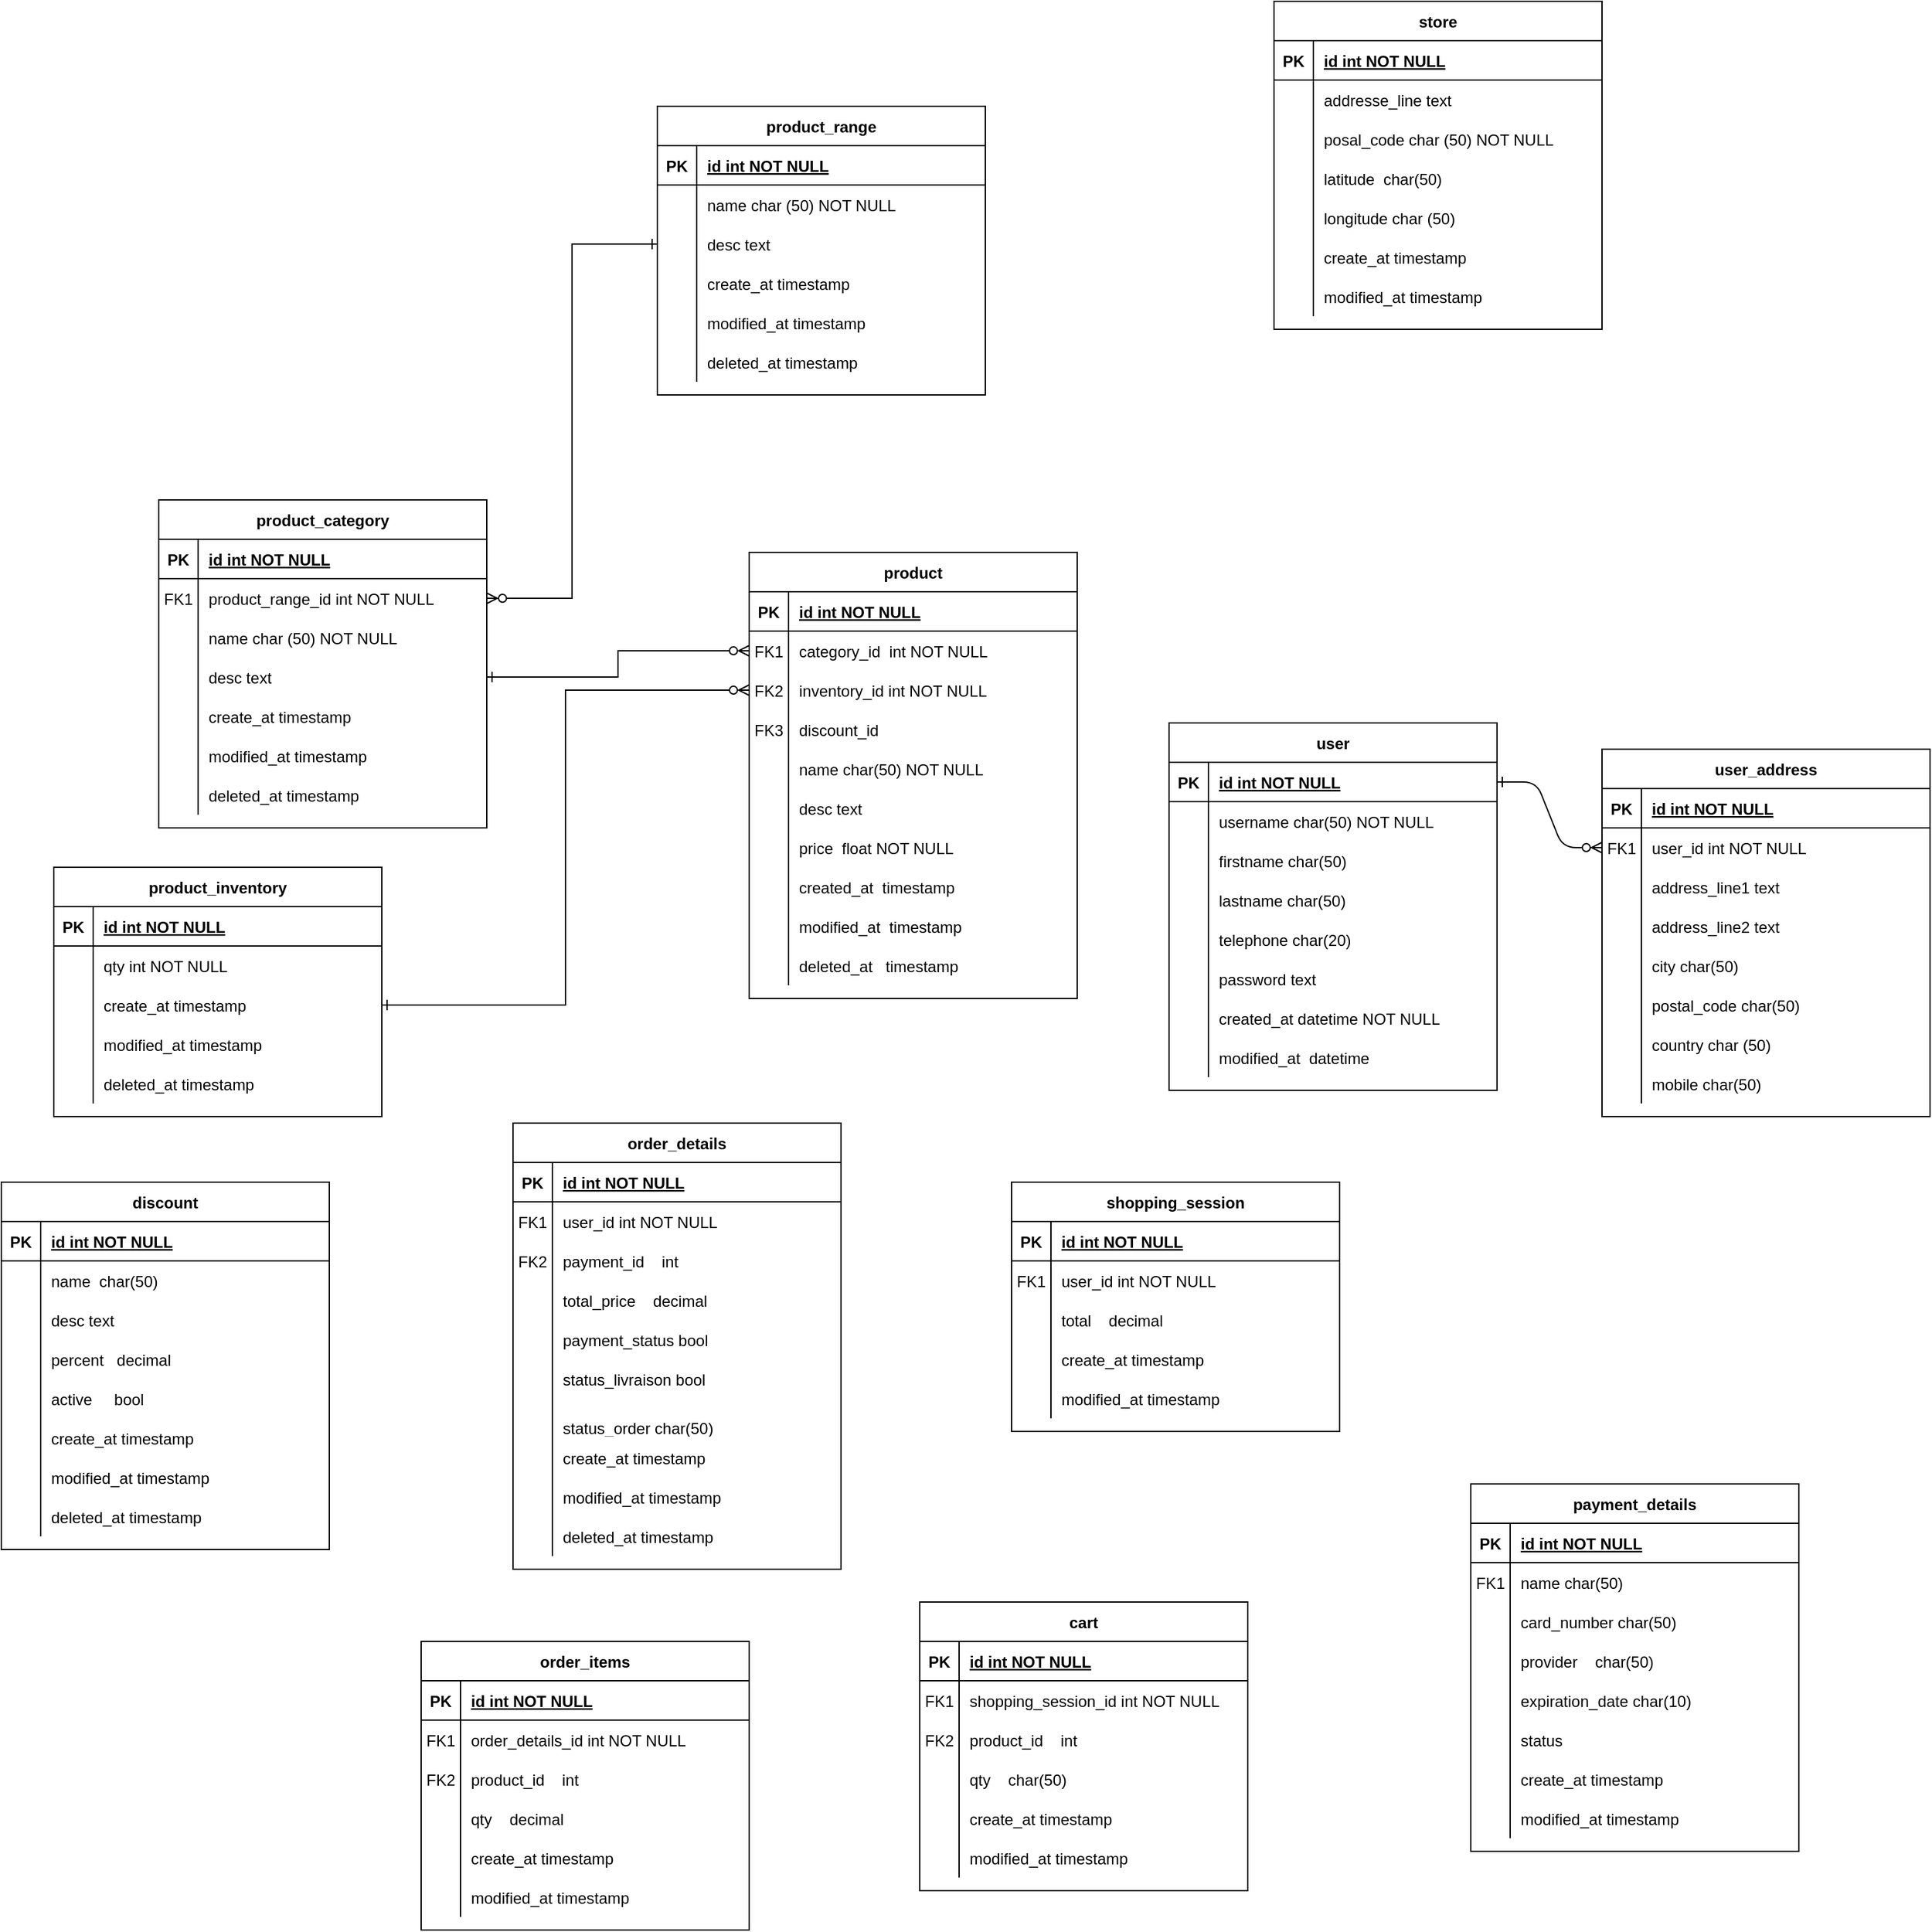 <mxfile version="20.6.2" type="github">
  <diagram id="R2lEEEUBdFMjLlhIrx00" name="Page-1">
    <mxGraphModel dx="2310" dy="2189" grid="1" gridSize="10" guides="1" tooltips="1" connect="1" arrows="1" fold="1" page="1" pageScale="1" pageWidth="850" pageHeight="1100" math="0" shadow="0" extFonts="Permanent Marker^https://fonts.googleapis.com/css?family=Permanent+Marker">
      <root>
        <mxCell id="0" />
        <mxCell id="1" parent="0" />
        <mxCell id="C-vyLk0tnHw3VtMMgP7b-12" value="" style="edgeStyle=entityRelationEdgeStyle;endArrow=ERzeroToMany;startArrow=ERone;endFill=1;startFill=0;" parent="1" source="C-vyLk0tnHw3VtMMgP7b-3" target="C-vyLk0tnHw3VtMMgP7b-17" edge="1">
          <mxGeometry width="100" height="100" relative="1" as="geometry">
            <mxPoint x="400" y="180" as="sourcePoint" />
            <mxPoint x="460" y="205" as="targetPoint" />
          </mxGeometry>
        </mxCell>
        <mxCell id="C-vyLk0tnHw3VtMMgP7b-2" value="user" style="shape=table;startSize=30;container=1;collapsible=1;childLayout=tableLayout;fixedRows=1;rowLines=0;fontStyle=1;align=center;resizeLast=1;" parent="1" vertex="1">
          <mxGeometry x="490" y="380" width="250" height="280" as="geometry" />
        </mxCell>
        <mxCell id="C-vyLk0tnHw3VtMMgP7b-3" value="" style="shape=partialRectangle;collapsible=0;dropTarget=0;pointerEvents=0;fillColor=none;points=[[0,0.5],[1,0.5]];portConstraint=eastwest;top=0;left=0;right=0;bottom=1;" parent="C-vyLk0tnHw3VtMMgP7b-2" vertex="1">
          <mxGeometry y="30" width="250" height="30" as="geometry" />
        </mxCell>
        <mxCell id="C-vyLk0tnHw3VtMMgP7b-4" value="PK" style="shape=partialRectangle;overflow=hidden;connectable=0;fillColor=none;top=0;left=0;bottom=0;right=0;fontStyle=1;" parent="C-vyLk0tnHw3VtMMgP7b-3" vertex="1">
          <mxGeometry width="30" height="30" as="geometry">
            <mxRectangle width="30" height="30" as="alternateBounds" />
          </mxGeometry>
        </mxCell>
        <mxCell id="C-vyLk0tnHw3VtMMgP7b-5" value="id int NOT NULL " style="shape=partialRectangle;overflow=hidden;connectable=0;fillColor=none;top=0;left=0;bottom=0;right=0;align=left;spacingLeft=6;fontStyle=5;" parent="C-vyLk0tnHw3VtMMgP7b-3" vertex="1">
          <mxGeometry x="30" width="220" height="30" as="geometry">
            <mxRectangle width="220" height="30" as="alternateBounds" />
          </mxGeometry>
        </mxCell>
        <mxCell id="Hz8DFq1_Pcae6wZ3g70--31" style="shape=partialRectangle;collapsible=0;dropTarget=0;pointerEvents=0;fillColor=none;points=[[0,0.5],[1,0.5]];portConstraint=eastwest;top=0;left=0;right=0;bottom=0;" parent="C-vyLk0tnHw3VtMMgP7b-2" vertex="1">
          <mxGeometry y="60" width="250" height="30" as="geometry" />
        </mxCell>
        <mxCell id="Hz8DFq1_Pcae6wZ3g70--32" style="shape=partialRectangle;overflow=hidden;connectable=0;fillColor=none;top=0;left=0;bottom=0;right=0;" parent="Hz8DFq1_Pcae6wZ3g70--31" vertex="1">
          <mxGeometry width="30" height="30" as="geometry">
            <mxRectangle width="30" height="30" as="alternateBounds" />
          </mxGeometry>
        </mxCell>
        <mxCell id="Hz8DFq1_Pcae6wZ3g70--33" value="username char(50) NOT NULL" style="shape=partialRectangle;overflow=hidden;connectable=0;fillColor=none;top=0;left=0;bottom=0;right=0;align=left;spacingLeft=6;" parent="Hz8DFq1_Pcae6wZ3g70--31" vertex="1">
          <mxGeometry x="30" width="220" height="30" as="geometry">
            <mxRectangle width="220" height="30" as="alternateBounds" />
          </mxGeometry>
        </mxCell>
        <mxCell id="Hz8DFq1_Pcae6wZ3g70--28" style="shape=partialRectangle;collapsible=0;dropTarget=0;pointerEvents=0;fillColor=none;points=[[0,0.5],[1,0.5]];portConstraint=eastwest;top=0;left=0;right=0;bottom=0;" parent="C-vyLk0tnHw3VtMMgP7b-2" vertex="1">
          <mxGeometry y="90" width="250" height="30" as="geometry" />
        </mxCell>
        <mxCell id="Hz8DFq1_Pcae6wZ3g70--29" style="shape=partialRectangle;overflow=hidden;connectable=0;fillColor=none;top=0;left=0;bottom=0;right=0;" parent="Hz8DFq1_Pcae6wZ3g70--28" vertex="1">
          <mxGeometry width="30" height="30" as="geometry">
            <mxRectangle width="30" height="30" as="alternateBounds" />
          </mxGeometry>
        </mxCell>
        <mxCell id="Hz8DFq1_Pcae6wZ3g70--30" value="firstname char(50) " style="shape=partialRectangle;overflow=hidden;connectable=0;fillColor=none;top=0;left=0;bottom=0;right=0;align=left;spacingLeft=6;" parent="Hz8DFq1_Pcae6wZ3g70--28" vertex="1">
          <mxGeometry x="30" width="220" height="30" as="geometry">
            <mxRectangle width="220" height="30" as="alternateBounds" />
          </mxGeometry>
        </mxCell>
        <mxCell id="Hz8DFq1_Pcae6wZ3g70--25" style="shape=partialRectangle;collapsible=0;dropTarget=0;pointerEvents=0;fillColor=none;points=[[0,0.5],[1,0.5]];portConstraint=eastwest;top=0;left=0;right=0;bottom=0;" parent="C-vyLk0tnHw3VtMMgP7b-2" vertex="1">
          <mxGeometry y="120" width="250" height="30" as="geometry" />
        </mxCell>
        <mxCell id="Hz8DFq1_Pcae6wZ3g70--26" style="shape=partialRectangle;overflow=hidden;connectable=0;fillColor=none;top=0;left=0;bottom=0;right=0;" parent="Hz8DFq1_Pcae6wZ3g70--25" vertex="1">
          <mxGeometry width="30" height="30" as="geometry">
            <mxRectangle width="30" height="30" as="alternateBounds" />
          </mxGeometry>
        </mxCell>
        <mxCell id="Hz8DFq1_Pcae6wZ3g70--27" value="lastname char(50)" style="shape=partialRectangle;overflow=hidden;connectable=0;fillColor=none;top=0;left=0;bottom=0;right=0;align=left;spacingLeft=6;" parent="Hz8DFq1_Pcae6wZ3g70--25" vertex="1">
          <mxGeometry x="30" width="220" height="30" as="geometry">
            <mxRectangle width="220" height="30" as="alternateBounds" />
          </mxGeometry>
        </mxCell>
        <mxCell id="Hz8DFq1_Pcae6wZ3g70--37" style="shape=partialRectangle;collapsible=0;dropTarget=0;pointerEvents=0;fillColor=none;points=[[0,0.5],[1,0.5]];portConstraint=eastwest;top=0;left=0;right=0;bottom=0;" parent="C-vyLk0tnHw3VtMMgP7b-2" vertex="1">
          <mxGeometry y="150" width="250" height="30" as="geometry" />
        </mxCell>
        <mxCell id="Hz8DFq1_Pcae6wZ3g70--38" style="shape=partialRectangle;overflow=hidden;connectable=0;fillColor=none;top=0;left=0;bottom=0;right=0;" parent="Hz8DFq1_Pcae6wZ3g70--37" vertex="1">
          <mxGeometry width="30" height="30" as="geometry">
            <mxRectangle width="30" height="30" as="alternateBounds" />
          </mxGeometry>
        </mxCell>
        <mxCell id="Hz8DFq1_Pcae6wZ3g70--39" value="telephone char(20)" style="shape=partialRectangle;overflow=hidden;connectable=0;fillColor=none;top=0;left=0;bottom=0;right=0;align=left;spacingLeft=6;" parent="Hz8DFq1_Pcae6wZ3g70--37" vertex="1">
          <mxGeometry x="30" width="220" height="30" as="geometry">
            <mxRectangle width="220" height="30" as="alternateBounds" />
          </mxGeometry>
        </mxCell>
        <mxCell id="Hz8DFq1_Pcae6wZ3g70--34" style="shape=partialRectangle;collapsible=0;dropTarget=0;pointerEvents=0;fillColor=none;points=[[0,0.5],[1,0.5]];portConstraint=eastwest;top=0;left=0;right=0;bottom=0;" parent="C-vyLk0tnHw3VtMMgP7b-2" vertex="1">
          <mxGeometry y="180" width="250" height="30" as="geometry" />
        </mxCell>
        <mxCell id="Hz8DFq1_Pcae6wZ3g70--35" style="shape=partialRectangle;overflow=hidden;connectable=0;fillColor=none;top=0;left=0;bottom=0;right=0;" parent="Hz8DFq1_Pcae6wZ3g70--34" vertex="1">
          <mxGeometry width="30" height="30" as="geometry">
            <mxRectangle width="30" height="30" as="alternateBounds" />
          </mxGeometry>
        </mxCell>
        <mxCell id="Hz8DFq1_Pcae6wZ3g70--36" value="password text" style="shape=partialRectangle;overflow=hidden;connectable=0;fillColor=none;top=0;left=0;bottom=0;right=0;align=left;spacingLeft=6;" parent="Hz8DFq1_Pcae6wZ3g70--34" vertex="1">
          <mxGeometry x="30" width="220" height="30" as="geometry">
            <mxRectangle width="220" height="30" as="alternateBounds" />
          </mxGeometry>
        </mxCell>
        <mxCell id="C-vyLk0tnHw3VtMMgP7b-9" value="" style="shape=partialRectangle;collapsible=0;dropTarget=0;pointerEvents=0;fillColor=none;points=[[0,0.5],[1,0.5]];portConstraint=eastwest;top=0;left=0;right=0;bottom=0;" parent="C-vyLk0tnHw3VtMMgP7b-2" vertex="1">
          <mxGeometry y="210" width="250" height="30" as="geometry" />
        </mxCell>
        <mxCell id="C-vyLk0tnHw3VtMMgP7b-10" value="" style="shape=partialRectangle;overflow=hidden;connectable=0;fillColor=none;top=0;left=0;bottom=0;right=0;" parent="C-vyLk0tnHw3VtMMgP7b-9" vertex="1">
          <mxGeometry width="30" height="30" as="geometry">
            <mxRectangle width="30" height="30" as="alternateBounds" />
          </mxGeometry>
        </mxCell>
        <mxCell id="C-vyLk0tnHw3VtMMgP7b-11" value="created_at datetime NOT NULL" style="shape=partialRectangle;overflow=hidden;connectable=0;fillColor=none;top=0;left=0;bottom=0;right=0;align=left;spacingLeft=6;" parent="C-vyLk0tnHw3VtMMgP7b-9" vertex="1">
          <mxGeometry x="30" width="220" height="30" as="geometry">
            <mxRectangle width="220" height="30" as="alternateBounds" />
          </mxGeometry>
        </mxCell>
        <mxCell id="Hz8DFq1_Pcae6wZ3g70--40" style="shape=partialRectangle;collapsible=0;dropTarget=0;pointerEvents=0;fillColor=none;points=[[0,0.5],[1,0.5]];portConstraint=eastwest;top=0;left=0;right=0;bottom=0;" parent="C-vyLk0tnHw3VtMMgP7b-2" vertex="1">
          <mxGeometry y="240" width="250" height="30" as="geometry" />
        </mxCell>
        <mxCell id="Hz8DFq1_Pcae6wZ3g70--41" style="shape=partialRectangle;overflow=hidden;connectable=0;fillColor=none;top=0;left=0;bottom=0;right=0;" parent="Hz8DFq1_Pcae6wZ3g70--40" vertex="1">
          <mxGeometry width="30" height="30" as="geometry">
            <mxRectangle width="30" height="30" as="alternateBounds" />
          </mxGeometry>
        </mxCell>
        <mxCell id="Hz8DFq1_Pcae6wZ3g70--42" value="modified_at  datetime" style="shape=partialRectangle;overflow=hidden;connectable=0;fillColor=none;top=0;left=0;bottom=0;right=0;align=left;spacingLeft=6;" parent="Hz8DFq1_Pcae6wZ3g70--40" vertex="1">
          <mxGeometry x="30" width="220" height="30" as="geometry">
            <mxRectangle width="220" height="30" as="alternateBounds" />
          </mxGeometry>
        </mxCell>
        <mxCell id="C-vyLk0tnHw3VtMMgP7b-13" value="user_address" style="shape=table;startSize=30;container=1;collapsible=1;childLayout=tableLayout;fixedRows=1;rowLines=0;fontStyle=1;align=center;resizeLast=1;" parent="1" vertex="1">
          <mxGeometry x="820" y="400" width="250" height="280" as="geometry" />
        </mxCell>
        <mxCell id="C-vyLk0tnHw3VtMMgP7b-14" value="" style="shape=partialRectangle;collapsible=0;dropTarget=0;pointerEvents=0;fillColor=none;points=[[0,0.5],[1,0.5]];portConstraint=eastwest;top=0;left=0;right=0;bottom=1;" parent="C-vyLk0tnHw3VtMMgP7b-13" vertex="1">
          <mxGeometry y="30" width="250" height="30" as="geometry" />
        </mxCell>
        <mxCell id="C-vyLk0tnHw3VtMMgP7b-15" value="PK" style="shape=partialRectangle;overflow=hidden;connectable=0;fillColor=none;top=0;left=0;bottom=0;right=0;fontStyle=1;" parent="C-vyLk0tnHw3VtMMgP7b-14" vertex="1">
          <mxGeometry width="30" height="30" as="geometry">
            <mxRectangle width="30" height="30" as="alternateBounds" />
          </mxGeometry>
        </mxCell>
        <mxCell id="C-vyLk0tnHw3VtMMgP7b-16" value="id int NOT NULL " style="shape=partialRectangle;overflow=hidden;connectable=0;fillColor=none;top=0;left=0;bottom=0;right=0;align=left;spacingLeft=6;fontStyle=5;" parent="C-vyLk0tnHw3VtMMgP7b-14" vertex="1">
          <mxGeometry x="30" width="220" height="30" as="geometry">
            <mxRectangle width="220" height="30" as="alternateBounds" />
          </mxGeometry>
        </mxCell>
        <mxCell id="C-vyLk0tnHw3VtMMgP7b-17" value="" style="shape=partialRectangle;collapsible=0;dropTarget=0;pointerEvents=0;fillColor=none;points=[[0,0.5],[1,0.5]];portConstraint=eastwest;top=0;left=0;right=0;bottom=0;" parent="C-vyLk0tnHw3VtMMgP7b-13" vertex="1">
          <mxGeometry y="60" width="250" height="30" as="geometry" />
        </mxCell>
        <mxCell id="C-vyLk0tnHw3VtMMgP7b-18" value="FK1" style="shape=partialRectangle;overflow=hidden;connectable=0;fillColor=none;top=0;left=0;bottom=0;right=0;" parent="C-vyLk0tnHw3VtMMgP7b-17" vertex="1">
          <mxGeometry width="30" height="30" as="geometry">
            <mxRectangle width="30" height="30" as="alternateBounds" />
          </mxGeometry>
        </mxCell>
        <mxCell id="C-vyLk0tnHw3VtMMgP7b-19" value="user_id int NOT NULL" style="shape=partialRectangle;overflow=hidden;connectable=0;fillColor=none;top=0;left=0;bottom=0;right=0;align=left;spacingLeft=6;" parent="C-vyLk0tnHw3VtMMgP7b-17" vertex="1">
          <mxGeometry x="30" width="220" height="30" as="geometry">
            <mxRectangle width="220" height="30" as="alternateBounds" />
          </mxGeometry>
        </mxCell>
        <mxCell id="C-vyLk0tnHw3VtMMgP7b-20" value="" style="shape=partialRectangle;collapsible=0;dropTarget=0;pointerEvents=0;fillColor=none;points=[[0,0.5],[1,0.5]];portConstraint=eastwest;top=0;left=0;right=0;bottom=0;" parent="C-vyLk0tnHw3VtMMgP7b-13" vertex="1">
          <mxGeometry y="90" width="250" height="30" as="geometry" />
        </mxCell>
        <mxCell id="C-vyLk0tnHw3VtMMgP7b-21" value="" style="shape=partialRectangle;overflow=hidden;connectable=0;fillColor=none;top=0;left=0;bottom=0;right=0;" parent="C-vyLk0tnHw3VtMMgP7b-20" vertex="1">
          <mxGeometry width="30" height="30" as="geometry">
            <mxRectangle width="30" height="30" as="alternateBounds" />
          </mxGeometry>
        </mxCell>
        <mxCell id="C-vyLk0tnHw3VtMMgP7b-22" value="address_line1 text " style="shape=partialRectangle;overflow=hidden;connectable=0;fillColor=none;top=0;left=0;bottom=0;right=0;align=left;spacingLeft=6;" parent="C-vyLk0tnHw3VtMMgP7b-20" vertex="1">
          <mxGeometry x="30" width="220" height="30" as="geometry">
            <mxRectangle width="220" height="30" as="alternateBounds" />
          </mxGeometry>
        </mxCell>
        <mxCell id="Hz8DFq1_Pcae6wZ3g70--52" style="shape=partialRectangle;collapsible=0;dropTarget=0;pointerEvents=0;fillColor=none;points=[[0,0.5],[1,0.5]];portConstraint=eastwest;top=0;left=0;right=0;bottom=0;" parent="C-vyLk0tnHw3VtMMgP7b-13" vertex="1">
          <mxGeometry y="120" width="250" height="30" as="geometry" />
        </mxCell>
        <mxCell id="Hz8DFq1_Pcae6wZ3g70--53" style="shape=partialRectangle;overflow=hidden;connectable=0;fillColor=none;top=0;left=0;bottom=0;right=0;" parent="Hz8DFq1_Pcae6wZ3g70--52" vertex="1">
          <mxGeometry width="30" height="30" as="geometry">
            <mxRectangle width="30" height="30" as="alternateBounds" />
          </mxGeometry>
        </mxCell>
        <mxCell id="Hz8DFq1_Pcae6wZ3g70--54" value="address_line2 text" style="shape=partialRectangle;overflow=hidden;connectable=0;fillColor=none;top=0;left=0;bottom=0;right=0;align=left;spacingLeft=6;" parent="Hz8DFq1_Pcae6wZ3g70--52" vertex="1">
          <mxGeometry x="30" width="220" height="30" as="geometry">
            <mxRectangle width="220" height="30" as="alternateBounds" />
          </mxGeometry>
        </mxCell>
        <mxCell id="Hz8DFq1_Pcae6wZ3g70--49" style="shape=partialRectangle;collapsible=0;dropTarget=0;pointerEvents=0;fillColor=none;points=[[0,0.5],[1,0.5]];portConstraint=eastwest;top=0;left=0;right=0;bottom=0;" parent="C-vyLk0tnHw3VtMMgP7b-13" vertex="1">
          <mxGeometry y="150" width="250" height="30" as="geometry" />
        </mxCell>
        <mxCell id="Hz8DFq1_Pcae6wZ3g70--50" style="shape=partialRectangle;overflow=hidden;connectable=0;fillColor=none;top=0;left=0;bottom=0;right=0;" parent="Hz8DFq1_Pcae6wZ3g70--49" vertex="1">
          <mxGeometry width="30" height="30" as="geometry">
            <mxRectangle width="30" height="30" as="alternateBounds" />
          </mxGeometry>
        </mxCell>
        <mxCell id="Hz8DFq1_Pcae6wZ3g70--51" value="city char(50)" style="shape=partialRectangle;overflow=hidden;connectable=0;fillColor=none;top=0;left=0;bottom=0;right=0;align=left;spacingLeft=6;" parent="Hz8DFq1_Pcae6wZ3g70--49" vertex="1">
          <mxGeometry x="30" width="220" height="30" as="geometry">
            <mxRectangle width="220" height="30" as="alternateBounds" />
          </mxGeometry>
        </mxCell>
        <mxCell id="Hz8DFq1_Pcae6wZ3g70--46" style="shape=partialRectangle;collapsible=0;dropTarget=0;pointerEvents=0;fillColor=none;points=[[0,0.5],[1,0.5]];portConstraint=eastwest;top=0;left=0;right=0;bottom=0;" parent="C-vyLk0tnHw3VtMMgP7b-13" vertex="1">
          <mxGeometry y="180" width="250" height="30" as="geometry" />
        </mxCell>
        <mxCell id="Hz8DFq1_Pcae6wZ3g70--47" style="shape=partialRectangle;overflow=hidden;connectable=0;fillColor=none;top=0;left=0;bottom=0;right=0;" parent="Hz8DFq1_Pcae6wZ3g70--46" vertex="1">
          <mxGeometry width="30" height="30" as="geometry">
            <mxRectangle width="30" height="30" as="alternateBounds" />
          </mxGeometry>
        </mxCell>
        <mxCell id="Hz8DFq1_Pcae6wZ3g70--48" value="postal_code char(50)" style="shape=partialRectangle;overflow=hidden;connectable=0;fillColor=none;top=0;left=0;bottom=0;right=0;align=left;spacingLeft=6;" parent="Hz8DFq1_Pcae6wZ3g70--46" vertex="1">
          <mxGeometry x="30" width="220" height="30" as="geometry">
            <mxRectangle width="220" height="30" as="alternateBounds" />
          </mxGeometry>
        </mxCell>
        <mxCell id="Hz8DFq1_Pcae6wZ3g70--43" style="shape=partialRectangle;collapsible=0;dropTarget=0;pointerEvents=0;fillColor=none;points=[[0,0.5],[1,0.5]];portConstraint=eastwest;top=0;left=0;right=0;bottom=0;" parent="C-vyLk0tnHw3VtMMgP7b-13" vertex="1">
          <mxGeometry y="210" width="250" height="30" as="geometry" />
        </mxCell>
        <mxCell id="Hz8DFq1_Pcae6wZ3g70--44" style="shape=partialRectangle;overflow=hidden;connectable=0;fillColor=none;top=0;left=0;bottom=0;right=0;" parent="Hz8DFq1_Pcae6wZ3g70--43" vertex="1">
          <mxGeometry width="30" height="30" as="geometry">
            <mxRectangle width="30" height="30" as="alternateBounds" />
          </mxGeometry>
        </mxCell>
        <mxCell id="Hz8DFq1_Pcae6wZ3g70--45" value="country char (50)" style="shape=partialRectangle;overflow=hidden;connectable=0;fillColor=none;top=0;left=0;bottom=0;right=0;align=left;spacingLeft=6;" parent="Hz8DFq1_Pcae6wZ3g70--43" vertex="1">
          <mxGeometry x="30" width="220" height="30" as="geometry">
            <mxRectangle width="220" height="30" as="alternateBounds" />
          </mxGeometry>
        </mxCell>
        <mxCell id="Hz8DFq1_Pcae6wZ3g70--55" style="shape=partialRectangle;collapsible=0;dropTarget=0;pointerEvents=0;fillColor=none;points=[[0,0.5],[1,0.5]];portConstraint=eastwest;top=0;left=0;right=0;bottom=0;" parent="C-vyLk0tnHw3VtMMgP7b-13" vertex="1">
          <mxGeometry y="240" width="250" height="30" as="geometry" />
        </mxCell>
        <mxCell id="Hz8DFq1_Pcae6wZ3g70--56" style="shape=partialRectangle;overflow=hidden;connectable=0;fillColor=none;top=0;left=0;bottom=0;right=0;" parent="Hz8DFq1_Pcae6wZ3g70--55" vertex="1">
          <mxGeometry width="30" height="30" as="geometry">
            <mxRectangle width="30" height="30" as="alternateBounds" />
          </mxGeometry>
        </mxCell>
        <mxCell id="Hz8DFq1_Pcae6wZ3g70--57" value="mobile char(50)" style="shape=partialRectangle;overflow=hidden;connectable=0;fillColor=none;top=0;left=0;bottom=0;right=0;align=left;spacingLeft=6;" parent="Hz8DFq1_Pcae6wZ3g70--55" vertex="1">
          <mxGeometry x="30" width="220" height="30" as="geometry">
            <mxRectangle width="220" height="30" as="alternateBounds" />
          </mxGeometry>
        </mxCell>
        <mxCell id="C-vyLk0tnHw3VtMMgP7b-23" value="product" style="shape=table;startSize=30;container=1;collapsible=1;childLayout=tableLayout;fixedRows=1;rowLines=0;fontStyle=1;align=center;resizeLast=1;" parent="1" vertex="1">
          <mxGeometry x="170" y="250" width="250" height="340" as="geometry" />
        </mxCell>
        <mxCell id="C-vyLk0tnHw3VtMMgP7b-24" value="" style="shape=partialRectangle;collapsible=0;dropTarget=0;pointerEvents=0;fillColor=none;points=[[0,0.5],[1,0.5]];portConstraint=eastwest;top=0;left=0;right=0;bottom=1;" parent="C-vyLk0tnHw3VtMMgP7b-23" vertex="1">
          <mxGeometry y="30" width="250" height="30" as="geometry" />
        </mxCell>
        <mxCell id="C-vyLk0tnHw3VtMMgP7b-25" value="PK" style="shape=partialRectangle;overflow=hidden;connectable=0;fillColor=none;top=0;left=0;bottom=0;right=0;fontStyle=1;" parent="C-vyLk0tnHw3VtMMgP7b-24" vertex="1">
          <mxGeometry width="30" height="30" as="geometry">
            <mxRectangle width="30" height="30" as="alternateBounds" />
          </mxGeometry>
        </mxCell>
        <mxCell id="C-vyLk0tnHw3VtMMgP7b-26" value="id int NOT NULL " style="shape=partialRectangle;overflow=hidden;connectable=0;fillColor=none;top=0;left=0;bottom=0;right=0;align=left;spacingLeft=6;fontStyle=5;" parent="C-vyLk0tnHw3VtMMgP7b-24" vertex="1">
          <mxGeometry x="30" width="220" height="30" as="geometry">
            <mxRectangle width="220" height="30" as="alternateBounds" />
          </mxGeometry>
        </mxCell>
        <mxCell id="Hz8DFq1_Pcae6wZ3g70--13" style="shape=partialRectangle;collapsible=0;dropTarget=0;pointerEvents=0;fillColor=none;points=[[0,0.5],[1,0.5]];portConstraint=eastwest;top=0;left=0;right=0;bottom=0;" parent="C-vyLk0tnHw3VtMMgP7b-23" vertex="1">
          <mxGeometry y="60" width="250" height="30" as="geometry" />
        </mxCell>
        <mxCell id="Hz8DFq1_Pcae6wZ3g70--14" value="FK1" style="shape=partialRectangle;overflow=hidden;connectable=0;fillColor=none;top=0;left=0;bottom=0;right=0;" parent="Hz8DFq1_Pcae6wZ3g70--13" vertex="1">
          <mxGeometry width="30" height="30" as="geometry">
            <mxRectangle width="30" height="30" as="alternateBounds" />
          </mxGeometry>
        </mxCell>
        <mxCell id="Hz8DFq1_Pcae6wZ3g70--15" value="category_id  int NOT NULL" style="shape=partialRectangle;overflow=hidden;connectable=0;fillColor=none;top=0;left=0;bottom=0;right=0;align=left;spacingLeft=6;" parent="Hz8DFq1_Pcae6wZ3g70--13" vertex="1">
          <mxGeometry x="30" width="220" height="30" as="geometry">
            <mxRectangle width="220" height="30" as="alternateBounds" />
          </mxGeometry>
        </mxCell>
        <mxCell id="Hz8DFq1_Pcae6wZ3g70--10" style="shape=partialRectangle;collapsible=0;dropTarget=0;pointerEvents=0;fillColor=none;points=[[0,0.5],[1,0.5]];portConstraint=eastwest;top=0;left=0;right=0;bottom=0;" parent="C-vyLk0tnHw3VtMMgP7b-23" vertex="1">
          <mxGeometry y="90" width="250" height="30" as="geometry" />
        </mxCell>
        <mxCell id="Hz8DFq1_Pcae6wZ3g70--11" value="FK2" style="shape=partialRectangle;overflow=hidden;connectable=0;fillColor=none;top=0;left=0;bottom=0;right=0;" parent="Hz8DFq1_Pcae6wZ3g70--10" vertex="1">
          <mxGeometry width="30" height="30" as="geometry">
            <mxRectangle width="30" height="30" as="alternateBounds" />
          </mxGeometry>
        </mxCell>
        <mxCell id="Hz8DFq1_Pcae6wZ3g70--12" value="inventory_id int NOT NULL" style="shape=partialRectangle;overflow=hidden;connectable=0;fillColor=none;top=0;left=0;bottom=0;right=0;align=left;spacingLeft=6;" parent="Hz8DFq1_Pcae6wZ3g70--10" vertex="1">
          <mxGeometry x="30" width="220" height="30" as="geometry">
            <mxRectangle width="220" height="30" as="alternateBounds" />
          </mxGeometry>
        </mxCell>
        <mxCell id="Hz8DFq1_Pcae6wZ3g70--7" style="shape=partialRectangle;collapsible=0;dropTarget=0;pointerEvents=0;fillColor=none;points=[[0,0.5],[1,0.5]];portConstraint=eastwest;top=0;left=0;right=0;bottom=0;" parent="C-vyLk0tnHw3VtMMgP7b-23" vertex="1">
          <mxGeometry y="120" width="250" height="30" as="geometry" />
        </mxCell>
        <mxCell id="Hz8DFq1_Pcae6wZ3g70--8" value="FK3" style="shape=partialRectangle;overflow=hidden;connectable=0;fillColor=none;top=0;left=0;bottom=0;right=0;" parent="Hz8DFq1_Pcae6wZ3g70--7" vertex="1">
          <mxGeometry width="30" height="30" as="geometry">
            <mxRectangle width="30" height="30" as="alternateBounds" />
          </mxGeometry>
        </mxCell>
        <mxCell id="Hz8DFq1_Pcae6wZ3g70--9" value="discount_id" style="shape=partialRectangle;overflow=hidden;connectable=0;fillColor=none;top=0;left=0;bottom=0;right=0;align=left;spacingLeft=6;" parent="Hz8DFq1_Pcae6wZ3g70--7" vertex="1">
          <mxGeometry x="30" width="220" height="30" as="geometry">
            <mxRectangle width="220" height="30" as="alternateBounds" />
          </mxGeometry>
        </mxCell>
        <mxCell id="C-vyLk0tnHw3VtMMgP7b-27" value="" style="shape=partialRectangle;collapsible=0;dropTarget=0;pointerEvents=0;fillColor=none;points=[[0,0.5],[1,0.5]];portConstraint=eastwest;top=0;left=0;right=0;bottom=0;" parent="C-vyLk0tnHw3VtMMgP7b-23" vertex="1">
          <mxGeometry y="150" width="250" height="30" as="geometry" />
        </mxCell>
        <mxCell id="C-vyLk0tnHw3VtMMgP7b-28" value="" style="shape=partialRectangle;overflow=hidden;connectable=0;fillColor=none;top=0;left=0;bottom=0;right=0;" parent="C-vyLk0tnHw3VtMMgP7b-27" vertex="1">
          <mxGeometry width="30" height="30" as="geometry">
            <mxRectangle width="30" height="30" as="alternateBounds" />
          </mxGeometry>
        </mxCell>
        <mxCell id="C-vyLk0tnHw3VtMMgP7b-29" value="name char(50) NOT NULL" style="shape=partialRectangle;overflow=hidden;connectable=0;fillColor=none;top=0;left=0;bottom=0;right=0;align=left;spacingLeft=6;" parent="C-vyLk0tnHw3VtMMgP7b-27" vertex="1">
          <mxGeometry x="30" width="220" height="30" as="geometry">
            <mxRectangle width="220" height="30" as="alternateBounds" />
          </mxGeometry>
        </mxCell>
        <mxCell id="Hz8DFq1_Pcae6wZ3g70--16" style="shape=partialRectangle;collapsible=0;dropTarget=0;pointerEvents=0;fillColor=none;points=[[0,0.5],[1,0.5]];portConstraint=eastwest;top=0;left=0;right=0;bottom=0;" parent="C-vyLk0tnHw3VtMMgP7b-23" vertex="1">
          <mxGeometry y="180" width="250" height="30" as="geometry" />
        </mxCell>
        <mxCell id="Hz8DFq1_Pcae6wZ3g70--17" style="shape=partialRectangle;overflow=hidden;connectable=0;fillColor=none;top=0;left=0;bottom=0;right=0;" parent="Hz8DFq1_Pcae6wZ3g70--16" vertex="1">
          <mxGeometry width="30" height="30" as="geometry">
            <mxRectangle width="30" height="30" as="alternateBounds" />
          </mxGeometry>
        </mxCell>
        <mxCell id="Hz8DFq1_Pcae6wZ3g70--18" value="desc text" style="shape=partialRectangle;overflow=hidden;connectable=0;fillColor=none;top=0;left=0;bottom=0;right=0;align=left;spacingLeft=6;" parent="Hz8DFq1_Pcae6wZ3g70--16" vertex="1">
          <mxGeometry x="30" width="220" height="30" as="geometry">
            <mxRectangle width="220" height="30" as="alternateBounds" />
          </mxGeometry>
        </mxCell>
        <mxCell id="Hz8DFq1_Pcae6wZ3g70--4" style="shape=partialRectangle;collapsible=0;dropTarget=0;pointerEvents=0;fillColor=none;points=[[0,0.5],[1,0.5]];portConstraint=eastwest;top=0;left=0;right=0;bottom=0;" parent="C-vyLk0tnHw3VtMMgP7b-23" vertex="1">
          <mxGeometry y="210" width="250" height="30" as="geometry" />
        </mxCell>
        <mxCell id="Hz8DFq1_Pcae6wZ3g70--5" style="shape=partialRectangle;overflow=hidden;connectable=0;fillColor=none;top=0;left=0;bottom=0;right=0;" parent="Hz8DFq1_Pcae6wZ3g70--4" vertex="1">
          <mxGeometry width="30" height="30" as="geometry">
            <mxRectangle width="30" height="30" as="alternateBounds" />
          </mxGeometry>
        </mxCell>
        <mxCell id="Hz8DFq1_Pcae6wZ3g70--6" value="price  float NOT NULL" style="shape=partialRectangle;overflow=hidden;connectable=0;fillColor=none;top=0;left=0;bottom=0;right=0;align=left;spacingLeft=6;" parent="Hz8DFq1_Pcae6wZ3g70--4" vertex="1">
          <mxGeometry x="30" width="220" height="30" as="geometry">
            <mxRectangle width="220" height="30" as="alternateBounds" />
          </mxGeometry>
        </mxCell>
        <mxCell id="Hz8DFq1_Pcae6wZ3g70--1" style="shape=partialRectangle;collapsible=0;dropTarget=0;pointerEvents=0;fillColor=none;points=[[0,0.5],[1,0.5]];portConstraint=eastwest;top=0;left=0;right=0;bottom=0;" parent="C-vyLk0tnHw3VtMMgP7b-23" vertex="1">
          <mxGeometry y="240" width="250" height="30" as="geometry" />
        </mxCell>
        <mxCell id="Hz8DFq1_Pcae6wZ3g70--2" style="shape=partialRectangle;overflow=hidden;connectable=0;fillColor=none;top=0;left=0;bottom=0;right=0;" parent="Hz8DFq1_Pcae6wZ3g70--1" vertex="1">
          <mxGeometry width="30" height="30" as="geometry">
            <mxRectangle width="30" height="30" as="alternateBounds" />
          </mxGeometry>
        </mxCell>
        <mxCell id="Hz8DFq1_Pcae6wZ3g70--3" value="created_at  timestamp" style="shape=partialRectangle;overflow=hidden;connectable=0;fillColor=none;top=0;left=0;bottom=0;right=0;align=left;spacingLeft=6;" parent="Hz8DFq1_Pcae6wZ3g70--1" vertex="1">
          <mxGeometry x="30" width="220" height="30" as="geometry">
            <mxRectangle width="220" height="30" as="alternateBounds" />
          </mxGeometry>
        </mxCell>
        <mxCell id="Hz8DFq1_Pcae6wZ3g70--22" style="shape=partialRectangle;collapsible=0;dropTarget=0;pointerEvents=0;fillColor=none;points=[[0,0.5],[1,0.5]];portConstraint=eastwest;top=0;left=0;right=0;bottom=0;" parent="C-vyLk0tnHw3VtMMgP7b-23" vertex="1">
          <mxGeometry y="270" width="250" height="30" as="geometry" />
        </mxCell>
        <mxCell id="Hz8DFq1_Pcae6wZ3g70--23" style="shape=partialRectangle;overflow=hidden;connectable=0;fillColor=none;top=0;left=0;bottom=0;right=0;" parent="Hz8DFq1_Pcae6wZ3g70--22" vertex="1">
          <mxGeometry width="30" height="30" as="geometry">
            <mxRectangle width="30" height="30" as="alternateBounds" />
          </mxGeometry>
        </mxCell>
        <mxCell id="Hz8DFq1_Pcae6wZ3g70--24" value="modified_at  timestamp" style="shape=partialRectangle;overflow=hidden;connectable=0;fillColor=none;top=0;left=0;bottom=0;right=0;align=left;spacingLeft=6;" parent="Hz8DFq1_Pcae6wZ3g70--22" vertex="1">
          <mxGeometry x="30" width="220" height="30" as="geometry">
            <mxRectangle width="220" height="30" as="alternateBounds" />
          </mxGeometry>
        </mxCell>
        <mxCell id="Hz8DFq1_Pcae6wZ3g70--19" style="shape=partialRectangle;collapsible=0;dropTarget=0;pointerEvents=0;fillColor=none;points=[[0,0.5],[1,0.5]];portConstraint=eastwest;top=0;left=0;right=0;bottom=0;" parent="C-vyLk0tnHw3VtMMgP7b-23" vertex="1">
          <mxGeometry y="300" width="250" height="30" as="geometry" />
        </mxCell>
        <mxCell id="Hz8DFq1_Pcae6wZ3g70--20" style="shape=partialRectangle;overflow=hidden;connectable=0;fillColor=none;top=0;left=0;bottom=0;right=0;" parent="Hz8DFq1_Pcae6wZ3g70--19" vertex="1">
          <mxGeometry width="30" height="30" as="geometry">
            <mxRectangle width="30" height="30" as="alternateBounds" />
          </mxGeometry>
        </mxCell>
        <mxCell id="Hz8DFq1_Pcae6wZ3g70--21" value="deleted_at   timestamp" style="shape=partialRectangle;overflow=hidden;connectable=0;fillColor=none;top=0;left=0;bottom=0;right=0;align=left;spacingLeft=6;" parent="Hz8DFq1_Pcae6wZ3g70--19" vertex="1">
          <mxGeometry x="30" width="220" height="30" as="geometry">
            <mxRectangle width="220" height="30" as="alternateBounds" />
          </mxGeometry>
        </mxCell>
        <mxCell id="Hz8DFq1_Pcae6wZ3g70--58" value="product_category" style="shape=table;startSize=30;container=1;collapsible=1;childLayout=tableLayout;fixedRows=1;rowLines=0;fontStyle=1;align=center;resizeLast=1;" parent="1" vertex="1">
          <mxGeometry x="-280" y="210" width="250" height="250" as="geometry" />
        </mxCell>
        <mxCell id="Hz8DFq1_Pcae6wZ3g70--59" value="" style="shape=partialRectangle;collapsible=0;dropTarget=0;pointerEvents=0;fillColor=none;points=[[0,0.5],[1,0.5]];portConstraint=eastwest;top=0;left=0;right=0;bottom=1;" parent="Hz8DFq1_Pcae6wZ3g70--58" vertex="1">
          <mxGeometry y="30" width="250" height="30" as="geometry" />
        </mxCell>
        <mxCell id="Hz8DFq1_Pcae6wZ3g70--60" value="PK" style="shape=partialRectangle;overflow=hidden;connectable=0;fillColor=none;top=0;left=0;bottom=0;right=0;fontStyle=1;" parent="Hz8DFq1_Pcae6wZ3g70--59" vertex="1">
          <mxGeometry width="30" height="30" as="geometry">
            <mxRectangle width="30" height="30" as="alternateBounds" />
          </mxGeometry>
        </mxCell>
        <mxCell id="Hz8DFq1_Pcae6wZ3g70--61" value="id int NOT NULL " style="shape=partialRectangle;overflow=hidden;connectable=0;fillColor=none;top=0;left=0;bottom=0;right=0;align=left;spacingLeft=6;fontStyle=5;" parent="Hz8DFq1_Pcae6wZ3g70--59" vertex="1">
          <mxGeometry x="30" width="220" height="30" as="geometry">
            <mxRectangle width="220" height="30" as="alternateBounds" />
          </mxGeometry>
        </mxCell>
        <mxCell id="tSCoSB8_otXItNadkElb-20" style="shape=partialRectangle;collapsible=0;dropTarget=0;pointerEvents=0;fillColor=none;points=[[0,0.5],[1,0.5]];portConstraint=eastwest;top=0;left=0;right=0;bottom=0;" parent="Hz8DFq1_Pcae6wZ3g70--58" vertex="1">
          <mxGeometry y="60" width="250" height="30" as="geometry" />
        </mxCell>
        <mxCell id="tSCoSB8_otXItNadkElb-21" value="FK1" style="shape=partialRectangle;overflow=hidden;connectable=0;fillColor=none;top=0;left=0;bottom=0;right=0;" parent="tSCoSB8_otXItNadkElb-20" vertex="1">
          <mxGeometry width="30" height="30" as="geometry">
            <mxRectangle width="30" height="30" as="alternateBounds" />
          </mxGeometry>
        </mxCell>
        <mxCell id="tSCoSB8_otXItNadkElb-22" value="product_range_id int NOT NULL" style="shape=partialRectangle;overflow=hidden;connectable=0;fillColor=none;top=0;left=0;bottom=0;right=0;align=left;spacingLeft=6;" parent="tSCoSB8_otXItNadkElb-20" vertex="1">
          <mxGeometry x="30" width="220" height="30" as="geometry">
            <mxRectangle width="220" height="30" as="alternateBounds" />
          </mxGeometry>
        </mxCell>
        <mxCell id="Hz8DFq1_Pcae6wZ3g70--62" value="" style="shape=partialRectangle;collapsible=0;dropTarget=0;pointerEvents=0;fillColor=none;points=[[0,0.5],[1,0.5]];portConstraint=eastwest;top=0;left=0;right=0;bottom=0;" parent="Hz8DFq1_Pcae6wZ3g70--58" vertex="1">
          <mxGeometry y="90" width="250" height="30" as="geometry" />
        </mxCell>
        <mxCell id="Hz8DFq1_Pcae6wZ3g70--63" value="" style="shape=partialRectangle;overflow=hidden;connectable=0;fillColor=none;top=0;left=0;bottom=0;right=0;" parent="Hz8DFq1_Pcae6wZ3g70--62" vertex="1">
          <mxGeometry width="30" height="30" as="geometry">
            <mxRectangle width="30" height="30" as="alternateBounds" />
          </mxGeometry>
        </mxCell>
        <mxCell id="Hz8DFq1_Pcae6wZ3g70--64" value="name char (50) NOT NULL" style="shape=partialRectangle;overflow=hidden;connectable=0;fillColor=none;top=0;left=0;bottom=0;right=0;align=left;spacingLeft=6;" parent="Hz8DFq1_Pcae6wZ3g70--62" vertex="1">
          <mxGeometry x="30" width="220" height="30" as="geometry">
            <mxRectangle width="220" height="30" as="alternateBounds" />
          </mxGeometry>
        </mxCell>
        <mxCell id="Hz8DFq1_Pcae6wZ3g70--65" value="" style="shape=partialRectangle;collapsible=0;dropTarget=0;pointerEvents=0;fillColor=none;points=[[0,0.5],[1,0.5]];portConstraint=eastwest;top=0;left=0;right=0;bottom=0;" parent="Hz8DFq1_Pcae6wZ3g70--58" vertex="1">
          <mxGeometry y="120" width="250" height="30" as="geometry" />
        </mxCell>
        <mxCell id="Hz8DFq1_Pcae6wZ3g70--66" value="" style="shape=partialRectangle;overflow=hidden;connectable=0;fillColor=none;top=0;left=0;bottom=0;right=0;" parent="Hz8DFq1_Pcae6wZ3g70--65" vertex="1">
          <mxGeometry width="30" height="30" as="geometry">
            <mxRectangle width="30" height="30" as="alternateBounds" />
          </mxGeometry>
        </mxCell>
        <mxCell id="Hz8DFq1_Pcae6wZ3g70--67" value="desc text" style="shape=partialRectangle;overflow=hidden;connectable=0;fillColor=none;top=0;left=0;bottom=0;right=0;align=left;spacingLeft=6;" parent="Hz8DFq1_Pcae6wZ3g70--65" vertex="1">
          <mxGeometry x="30" width="220" height="30" as="geometry">
            <mxRectangle width="220" height="30" as="alternateBounds" />
          </mxGeometry>
        </mxCell>
        <mxCell id="Hz8DFq1_Pcae6wZ3g70--68" style="shape=partialRectangle;collapsible=0;dropTarget=0;pointerEvents=0;fillColor=none;points=[[0,0.5],[1,0.5]];portConstraint=eastwest;top=0;left=0;right=0;bottom=0;" parent="Hz8DFq1_Pcae6wZ3g70--58" vertex="1">
          <mxGeometry y="150" width="250" height="30" as="geometry" />
        </mxCell>
        <mxCell id="Hz8DFq1_Pcae6wZ3g70--69" style="shape=partialRectangle;overflow=hidden;connectable=0;fillColor=none;top=0;left=0;bottom=0;right=0;" parent="Hz8DFq1_Pcae6wZ3g70--68" vertex="1">
          <mxGeometry width="30" height="30" as="geometry">
            <mxRectangle width="30" height="30" as="alternateBounds" />
          </mxGeometry>
        </mxCell>
        <mxCell id="Hz8DFq1_Pcae6wZ3g70--70" value="create_at timestamp" style="shape=partialRectangle;overflow=hidden;connectable=0;fillColor=none;top=0;left=0;bottom=0;right=0;align=left;spacingLeft=6;" parent="Hz8DFq1_Pcae6wZ3g70--68" vertex="1">
          <mxGeometry x="30" width="220" height="30" as="geometry">
            <mxRectangle width="220" height="30" as="alternateBounds" />
          </mxGeometry>
        </mxCell>
        <mxCell id="Hz8DFq1_Pcae6wZ3g70--71" style="shape=partialRectangle;collapsible=0;dropTarget=0;pointerEvents=0;fillColor=none;points=[[0,0.5],[1,0.5]];portConstraint=eastwest;top=0;left=0;right=0;bottom=0;" parent="Hz8DFq1_Pcae6wZ3g70--58" vertex="1">
          <mxGeometry y="180" width="250" height="30" as="geometry" />
        </mxCell>
        <mxCell id="Hz8DFq1_Pcae6wZ3g70--72" style="shape=partialRectangle;overflow=hidden;connectable=0;fillColor=none;top=0;left=0;bottom=0;right=0;" parent="Hz8DFq1_Pcae6wZ3g70--71" vertex="1">
          <mxGeometry width="30" height="30" as="geometry">
            <mxRectangle width="30" height="30" as="alternateBounds" />
          </mxGeometry>
        </mxCell>
        <mxCell id="Hz8DFq1_Pcae6wZ3g70--73" value="modified_at timestamp" style="shape=partialRectangle;overflow=hidden;connectable=0;fillColor=none;top=0;left=0;bottom=0;right=0;align=left;spacingLeft=6;" parent="Hz8DFq1_Pcae6wZ3g70--71" vertex="1">
          <mxGeometry x="30" width="220" height="30" as="geometry">
            <mxRectangle width="220" height="30" as="alternateBounds" />
          </mxGeometry>
        </mxCell>
        <mxCell id="Hz8DFq1_Pcae6wZ3g70--74" style="shape=partialRectangle;collapsible=0;dropTarget=0;pointerEvents=0;fillColor=none;points=[[0,0.5],[1,0.5]];portConstraint=eastwest;top=0;left=0;right=0;bottom=0;" parent="Hz8DFq1_Pcae6wZ3g70--58" vertex="1">
          <mxGeometry y="210" width="250" height="30" as="geometry" />
        </mxCell>
        <mxCell id="Hz8DFq1_Pcae6wZ3g70--75" style="shape=partialRectangle;overflow=hidden;connectable=0;fillColor=none;top=0;left=0;bottom=0;right=0;" parent="Hz8DFq1_Pcae6wZ3g70--74" vertex="1">
          <mxGeometry width="30" height="30" as="geometry">
            <mxRectangle width="30" height="30" as="alternateBounds" />
          </mxGeometry>
        </mxCell>
        <mxCell id="Hz8DFq1_Pcae6wZ3g70--76" value="deleted_at timestamp" style="shape=partialRectangle;overflow=hidden;connectable=0;fillColor=none;top=0;left=0;bottom=0;right=0;align=left;spacingLeft=6;" parent="Hz8DFq1_Pcae6wZ3g70--74" vertex="1">
          <mxGeometry x="30" width="220" height="30" as="geometry">
            <mxRectangle width="220" height="30" as="alternateBounds" />
          </mxGeometry>
        </mxCell>
        <mxCell id="Hz8DFq1_Pcae6wZ3g70--83" value="product_inventory" style="shape=table;startSize=30;container=1;collapsible=1;childLayout=tableLayout;fixedRows=1;rowLines=0;fontStyle=1;align=center;resizeLast=1;" parent="1" vertex="1">
          <mxGeometry x="-360" y="490" width="250" height="190" as="geometry" />
        </mxCell>
        <mxCell id="Hz8DFq1_Pcae6wZ3g70--84" value="" style="shape=partialRectangle;collapsible=0;dropTarget=0;pointerEvents=0;fillColor=none;points=[[0,0.5],[1,0.5]];portConstraint=eastwest;top=0;left=0;right=0;bottom=1;" parent="Hz8DFq1_Pcae6wZ3g70--83" vertex="1">
          <mxGeometry y="30" width="250" height="30" as="geometry" />
        </mxCell>
        <mxCell id="Hz8DFq1_Pcae6wZ3g70--85" value="PK" style="shape=partialRectangle;overflow=hidden;connectable=0;fillColor=none;top=0;left=0;bottom=0;right=0;fontStyle=1;" parent="Hz8DFq1_Pcae6wZ3g70--84" vertex="1">
          <mxGeometry width="30" height="30" as="geometry">
            <mxRectangle width="30" height="30" as="alternateBounds" />
          </mxGeometry>
        </mxCell>
        <mxCell id="Hz8DFq1_Pcae6wZ3g70--86" value="id int NOT NULL " style="shape=partialRectangle;overflow=hidden;connectable=0;fillColor=none;top=0;left=0;bottom=0;right=0;align=left;spacingLeft=6;fontStyle=5;" parent="Hz8DFq1_Pcae6wZ3g70--84" vertex="1">
          <mxGeometry x="30" width="220" height="30" as="geometry">
            <mxRectangle width="220" height="30" as="alternateBounds" />
          </mxGeometry>
        </mxCell>
        <mxCell id="Hz8DFq1_Pcae6wZ3g70--87" value="" style="shape=partialRectangle;collapsible=0;dropTarget=0;pointerEvents=0;fillColor=none;points=[[0,0.5],[1,0.5]];portConstraint=eastwest;top=0;left=0;right=0;bottom=0;" parent="Hz8DFq1_Pcae6wZ3g70--83" vertex="1">
          <mxGeometry y="60" width="250" height="30" as="geometry" />
        </mxCell>
        <mxCell id="Hz8DFq1_Pcae6wZ3g70--88" value="" style="shape=partialRectangle;overflow=hidden;connectable=0;fillColor=none;top=0;left=0;bottom=0;right=0;" parent="Hz8DFq1_Pcae6wZ3g70--87" vertex="1">
          <mxGeometry width="30" height="30" as="geometry">
            <mxRectangle width="30" height="30" as="alternateBounds" />
          </mxGeometry>
        </mxCell>
        <mxCell id="Hz8DFq1_Pcae6wZ3g70--89" value="qty int NOT NULL" style="shape=partialRectangle;overflow=hidden;connectable=0;fillColor=none;top=0;left=0;bottom=0;right=0;align=left;spacingLeft=6;" parent="Hz8DFq1_Pcae6wZ3g70--87" vertex="1">
          <mxGeometry x="30" width="220" height="30" as="geometry">
            <mxRectangle width="220" height="30" as="alternateBounds" />
          </mxGeometry>
        </mxCell>
        <mxCell id="Hz8DFq1_Pcae6wZ3g70--93" style="shape=partialRectangle;collapsible=0;dropTarget=0;pointerEvents=0;fillColor=none;points=[[0,0.5],[1,0.5]];portConstraint=eastwest;top=0;left=0;right=0;bottom=0;" parent="Hz8DFq1_Pcae6wZ3g70--83" vertex="1">
          <mxGeometry y="90" width="250" height="30" as="geometry" />
        </mxCell>
        <mxCell id="Hz8DFq1_Pcae6wZ3g70--94" style="shape=partialRectangle;overflow=hidden;connectable=0;fillColor=none;top=0;left=0;bottom=0;right=0;" parent="Hz8DFq1_Pcae6wZ3g70--93" vertex="1">
          <mxGeometry width="30" height="30" as="geometry">
            <mxRectangle width="30" height="30" as="alternateBounds" />
          </mxGeometry>
        </mxCell>
        <mxCell id="Hz8DFq1_Pcae6wZ3g70--95" value="create_at timestamp" style="shape=partialRectangle;overflow=hidden;connectable=0;fillColor=none;top=0;left=0;bottom=0;right=0;align=left;spacingLeft=6;" parent="Hz8DFq1_Pcae6wZ3g70--93" vertex="1">
          <mxGeometry x="30" width="220" height="30" as="geometry">
            <mxRectangle width="220" height="30" as="alternateBounds" />
          </mxGeometry>
        </mxCell>
        <mxCell id="Hz8DFq1_Pcae6wZ3g70--96" style="shape=partialRectangle;collapsible=0;dropTarget=0;pointerEvents=0;fillColor=none;points=[[0,0.5],[1,0.5]];portConstraint=eastwest;top=0;left=0;right=0;bottom=0;" parent="Hz8DFq1_Pcae6wZ3g70--83" vertex="1">
          <mxGeometry y="120" width="250" height="30" as="geometry" />
        </mxCell>
        <mxCell id="Hz8DFq1_Pcae6wZ3g70--97" style="shape=partialRectangle;overflow=hidden;connectable=0;fillColor=none;top=0;left=0;bottom=0;right=0;" parent="Hz8DFq1_Pcae6wZ3g70--96" vertex="1">
          <mxGeometry width="30" height="30" as="geometry">
            <mxRectangle width="30" height="30" as="alternateBounds" />
          </mxGeometry>
        </mxCell>
        <mxCell id="Hz8DFq1_Pcae6wZ3g70--98" value="modified_at timestamp" style="shape=partialRectangle;overflow=hidden;connectable=0;fillColor=none;top=0;left=0;bottom=0;right=0;align=left;spacingLeft=6;" parent="Hz8DFq1_Pcae6wZ3g70--96" vertex="1">
          <mxGeometry x="30" width="220" height="30" as="geometry">
            <mxRectangle width="220" height="30" as="alternateBounds" />
          </mxGeometry>
        </mxCell>
        <mxCell id="Hz8DFq1_Pcae6wZ3g70--99" style="shape=partialRectangle;collapsible=0;dropTarget=0;pointerEvents=0;fillColor=none;points=[[0,0.5],[1,0.5]];portConstraint=eastwest;top=0;left=0;right=0;bottom=0;" parent="Hz8DFq1_Pcae6wZ3g70--83" vertex="1">
          <mxGeometry y="150" width="250" height="30" as="geometry" />
        </mxCell>
        <mxCell id="Hz8DFq1_Pcae6wZ3g70--100" style="shape=partialRectangle;overflow=hidden;connectable=0;fillColor=none;top=0;left=0;bottom=0;right=0;" parent="Hz8DFq1_Pcae6wZ3g70--99" vertex="1">
          <mxGeometry width="30" height="30" as="geometry">
            <mxRectangle width="30" height="30" as="alternateBounds" />
          </mxGeometry>
        </mxCell>
        <mxCell id="Hz8DFq1_Pcae6wZ3g70--101" value="deleted_at timestamp" style="shape=partialRectangle;overflow=hidden;connectable=0;fillColor=none;top=0;left=0;bottom=0;right=0;align=left;spacingLeft=6;" parent="Hz8DFq1_Pcae6wZ3g70--99" vertex="1">
          <mxGeometry x="30" width="220" height="30" as="geometry">
            <mxRectangle width="220" height="30" as="alternateBounds" />
          </mxGeometry>
        </mxCell>
        <mxCell id="Hz8DFq1_Pcae6wZ3g70--102" value="discount" style="shape=table;startSize=30;container=1;collapsible=1;childLayout=tableLayout;fixedRows=1;rowLines=0;fontStyle=1;align=center;resizeLast=1;" parent="1" vertex="1">
          <mxGeometry x="-400" y="730" width="250" height="280" as="geometry" />
        </mxCell>
        <mxCell id="Hz8DFq1_Pcae6wZ3g70--103" value="" style="shape=partialRectangle;collapsible=0;dropTarget=0;pointerEvents=0;fillColor=none;points=[[0,0.5],[1,0.5]];portConstraint=eastwest;top=0;left=0;right=0;bottom=1;" parent="Hz8DFq1_Pcae6wZ3g70--102" vertex="1">
          <mxGeometry y="30" width="250" height="30" as="geometry" />
        </mxCell>
        <mxCell id="Hz8DFq1_Pcae6wZ3g70--104" value="PK" style="shape=partialRectangle;overflow=hidden;connectable=0;fillColor=none;top=0;left=0;bottom=0;right=0;fontStyle=1;" parent="Hz8DFq1_Pcae6wZ3g70--103" vertex="1">
          <mxGeometry width="30" height="30" as="geometry">
            <mxRectangle width="30" height="30" as="alternateBounds" />
          </mxGeometry>
        </mxCell>
        <mxCell id="Hz8DFq1_Pcae6wZ3g70--105" value="id int NOT NULL " style="shape=partialRectangle;overflow=hidden;connectable=0;fillColor=none;top=0;left=0;bottom=0;right=0;align=left;spacingLeft=6;fontStyle=5;" parent="Hz8DFq1_Pcae6wZ3g70--103" vertex="1">
          <mxGeometry x="30" width="220" height="30" as="geometry">
            <mxRectangle width="220" height="30" as="alternateBounds" />
          </mxGeometry>
        </mxCell>
        <mxCell id="Hz8DFq1_Pcae6wZ3g70--106" value="" style="shape=partialRectangle;collapsible=0;dropTarget=0;pointerEvents=0;fillColor=none;points=[[0,0.5],[1,0.5]];portConstraint=eastwest;top=0;left=0;right=0;bottom=0;" parent="Hz8DFq1_Pcae6wZ3g70--102" vertex="1">
          <mxGeometry y="60" width="250" height="30" as="geometry" />
        </mxCell>
        <mxCell id="Hz8DFq1_Pcae6wZ3g70--107" value="" style="shape=partialRectangle;overflow=hidden;connectable=0;fillColor=none;top=0;left=0;bottom=0;right=0;" parent="Hz8DFq1_Pcae6wZ3g70--106" vertex="1">
          <mxGeometry width="30" height="30" as="geometry">
            <mxRectangle width="30" height="30" as="alternateBounds" />
          </mxGeometry>
        </mxCell>
        <mxCell id="Hz8DFq1_Pcae6wZ3g70--108" value="name  char(50) " style="shape=partialRectangle;overflow=hidden;connectable=0;fillColor=none;top=0;left=0;bottom=0;right=0;align=left;spacingLeft=6;" parent="Hz8DFq1_Pcae6wZ3g70--106" vertex="1">
          <mxGeometry x="30" width="220" height="30" as="geometry">
            <mxRectangle width="220" height="30" as="alternateBounds" />
          </mxGeometry>
        </mxCell>
        <mxCell id="Hz8DFq1_Pcae6wZ3g70--121" style="shape=partialRectangle;collapsible=0;dropTarget=0;pointerEvents=0;fillColor=none;points=[[0,0.5],[1,0.5]];portConstraint=eastwest;top=0;left=0;right=0;bottom=0;" parent="Hz8DFq1_Pcae6wZ3g70--102" vertex="1">
          <mxGeometry y="90" width="250" height="30" as="geometry" />
        </mxCell>
        <mxCell id="Hz8DFq1_Pcae6wZ3g70--122" style="shape=partialRectangle;overflow=hidden;connectable=0;fillColor=none;top=0;left=0;bottom=0;right=0;" parent="Hz8DFq1_Pcae6wZ3g70--121" vertex="1">
          <mxGeometry width="30" height="30" as="geometry">
            <mxRectangle width="30" height="30" as="alternateBounds" />
          </mxGeometry>
        </mxCell>
        <mxCell id="Hz8DFq1_Pcae6wZ3g70--123" value="desc text" style="shape=partialRectangle;overflow=hidden;connectable=0;fillColor=none;top=0;left=0;bottom=0;right=0;align=left;spacingLeft=6;" parent="Hz8DFq1_Pcae6wZ3g70--121" vertex="1">
          <mxGeometry x="30" width="220" height="30" as="geometry">
            <mxRectangle width="220" height="30" as="alternateBounds" />
          </mxGeometry>
        </mxCell>
        <mxCell id="Hz8DFq1_Pcae6wZ3g70--118" style="shape=partialRectangle;collapsible=0;dropTarget=0;pointerEvents=0;fillColor=none;points=[[0,0.5],[1,0.5]];portConstraint=eastwest;top=0;left=0;right=0;bottom=0;" parent="Hz8DFq1_Pcae6wZ3g70--102" vertex="1">
          <mxGeometry y="120" width="250" height="30" as="geometry" />
        </mxCell>
        <mxCell id="Hz8DFq1_Pcae6wZ3g70--119" style="shape=partialRectangle;overflow=hidden;connectable=0;fillColor=none;top=0;left=0;bottom=0;right=0;" parent="Hz8DFq1_Pcae6wZ3g70--118" vertex="1">
          <mxGeometry width="30" height="30" as="geometry">
            <mxRectangle width="30" height="30" as="alternateBounds" />
          </mxGeometry>
        </mxCell>
        <mxCell id="Hz8DFq1_Pcae6wZ3g70--120" value="percent   decimal " style="shape=partialRectangle;overflow=hidden;connectable=0;fillColor=none;top=0;left=0;bottom=0;right=0;align=left;spacingLeft=6;" parent="Hz8DFq1_Pcae6wZ3g70--118" vertex="1">
          <mxGeometry x="30" width="220" height="30" as="geometry">
            <mxRectangle width="220" height="30" as="alternateBounds" />
          </mxGeometry>
        </mxCell>
        <mxCell id="Hz8DFq1_Pcae6wZ3g70--124" style="shape=partialRectangle;collapsible=0;dropTarget=0;pointerEvents=0;fillColor=none;points=[[0,0.5],[1,0.5]];portConstraint=eastwest;top=0;left=0;right=0;bottom=0;" parent="Hz8DFq1_Pcae6wZ3g70--102" vertex="1">
          <mxGeometry y="150" width="250" height="30" as="geometry" />
        </mxCell>
        <mxCell id="Hz8DFq1_Pcae6wZ3g70--125" style="shape=partialRectangle;overflow=hidden;connectable=0;fillColor=none;top=0;left=0;bottom=0;right=0;" parent="Hz8DFq1_Pcae6wZ3g70--124" vertex="1">
          <mxGeometry width="30" height="30" as="geometry">
            <mxRectangle width="30" height="30" as="alternateBounds" />
          </mxGeometry>
        </mxCell>
        <mxCell id="Hz8DFq1_Pcae6wZ3g70--126" value="active     bool" style="shape=partialRectangle;overflow=hidden;connectable=0;fillColor=none;top=0;left=0;bottom=0;right=0;align=left;spacingLeft=6;" parent="Hz8DFq1_Pcae6wZ3g70--124" vertex="1">
          <mxGeometry x="30" width="220" height="30" as="geometry">
            <mxRectangle width="220" height="30" as="alternateBounds" />
          </mxGeometry>
        </mxCell>
        <mxCell id="Hz8DFq1_Pcae6wZ3g70--109" style="shape=partialRectangle;collapsible=0;dropTarget=0;pointerEvents=0;fillColor=none;points=[[0,0.5],[1,0.5]];portConstraint=eastwest;top=0;left=0;right=0;bottom=0;" parent="Hz8DFq1_Pcae6wZ3g70--102" vertex="1">
          <mxGeometry y="180" width="250" height="30" as="geometry" />
        </mxCell>
        <mxCell id="Hz8DFq1_Pcae6wZ3g70--110" style="shape=partialRectangle;overflow=hidden;connectable=0;fillColor=none;top=0;left=0;bottom=0;right=0;" parent="Hz8DFq1_Pcae6wZ3g70--109" vertex="1">
          <mxGeometry width="30" height="30" as="geometry">
            <mxRectangle width="30" height="30" as="alternateBounds" />
          </mxGeometry>
        </mxCell>
        <mxCell id="Hz8DFq1_Pcae6wZ3g70--111" value="create_at timestamp" style="shape=partialRectangle;overflow=hidden;connectable=0;fillColor=none;top=0;left=0;bottom=0;right=0;align=left;spacingLeft=6;" parent="Hz8DFq1_Pcae6wZ3g70--109" vertex="1">
          <mxGeometry x="30" width="220" height="30" as="geometry">
            <mxRectangle width="220" height="30" as="alternateBounds" />
          </mxGeometry>
        </mxCell>
        <mxCell id="Hz8DFq1_Pcae6wZ3g70--112" style="shape=partialRectangle;collapsible=0;dropTarget=0;pointerEvents=0;fillColor=none;points=[[0,0.5],[1,0.5]];portConstraint=eastwest;top=0;left=0;right=0;bottom=0;" parent="Hz8DFq1_Pcae6wZ3g70--102" vertex="1">
          <mxGeometry y="210" width="250" height="30" as="geometry" />
        </mxCell>
        <mxCell id="Hz8DFq1_Pcae6wZ3g70--113" style="shape=partialRectangle;overflow=hidden;connectable=0;fillColor=none;top=0;left=0;bottom=0;right=0;" parent="Hz8DFq1_Pcae6wZ3g70--112" vertex="1">
          <mxGeometry width="30" height="30" as="geometry">
            <mxRectangle width="30" height="30" as="alternateBounds" />
          </mxGeometry>
        </mxCell>
        <mxCell id="Hz8DFq1_Pcae6wZ3g70--114" value="modified_at timestamp" style="shape=partialRectangle;overflow=hidden;connectable=0;fillColor=none;top=0;left=0;bottom=0;right=0;align=left;spacingLeft=6;" parent="Hz8DFq1_Pcae6wZ3g70--112" vertex="1">
          <mxGeometry x="30" width="220" height="30" as="geometry">
            <mxRectangle width="220" height="30" as="alternateBounds" />
          </mxGeometry>
        </mxCell>
        <mxCell id="Hz8DFq1_Pcae6wZ3g70--115" style="shape=partialRectangle;collapsible=0;dropTarget=0;pointerEvents=0;fillColor=none;points=[[0,0.5],[1,0.5]];portConstraint=eastwest;top=0;left=0;right=0;bottom=0;" parent="Hz8DFq1_Pcae6wZ3g70--102" vertex="1">
          <mxGeometry y="240" width="250" height="30" as="geometry" />
        </mxCell>
        <mxCell id="Hz8DFq1_Pcae6wZ3g70--116" style="shape=partialRectangle;overflow=hidden;connectable=0;fillColor=none;top=0;left=0;bottom=0;right=0;" parent="Hz8DFq1_Pcae6wZ3g70--115" vertex="1">
          <mxGeometry width="30" height="30" as="geometry">
            <mxRectangle width="30" height="30" as="alternateBounds" />
          </mxGeometry>
        </mxCell>
        <mxCell id="Hz8DFq1_Pcae6wZ3g70--117" value="deleted_at timestamp" style="shape=partialRectangle;overflow=hidden;connectable=0;fillColor=none;top=0;left=0;bottom=0;right=0;align=left;spacingLeft=6;" parent="Hz8DFq1_Pcae6wZ3g70--115" vertex="1">
          <mxGeometry x="30" width="220" height="30" as="geometry">
            <mxRectangle width="220" height="30" as="alternateBounds" />
          </mxGeometry>
        </mxCell>
        <mxCell id="Hz8DFq1_Pcae6wZ3g70--127" value="order_details" style="shape=table;startSize=30;container=1;collapsible=1;childLayout=tableLayout;fixedRows=1;rowLines=0;fontStyle=1;align=center;resizeLast=1;" parent="1" vertex="1">
          <mxGeometry x="-10" y="685" width="250" height="340" as="geometry" />
        </mxCell>
        <mxCell id="Hz8DFq1_Pcae6wZ3g70--128" value="" style="shape=partialRectangle;collapsible=0;dropTarget=0;pointerEvents=0;fillColor=none;points=[[0,0.5],[1,0.5]];portConstraint=eastwest;top=0;left=0;right=0;bottom=1;" parent="Hz8DFq1_Pcae6wZ3g70--127" vertex="1">
          <mxGeometry y="30" width="250" height="30" as="geometry" />
        </mxCell>
        <mxCell id="Hz8DFq1_Pcae6wZ3g70--129" value="PK" style="shape=partialRectangle;overflow=hidden;connectable=0;fillColor=none;top=0;left=0;bottom=0;right=0;fontStyle=1;" parent="Hz8DFq1_Pcae6wZ3g70--128" vertex="1">
          <mxGeometry width="30" height="30" as="geometry">
            <mxRectangle width="30" height="30" as="alternateBounds" />
          </mxGeometry>
        </mxCell>
        <mxCell id="Hz8DFq1_Pcae6wZ3g70--130" value="id int NOT NULL " style="shape=partialRectangle;overflow=hidden;connectable=0;fillColor=none;top=0;left=0;bottom=0;right=0;align=left;spacingLeft=6;fontStyle=5;" parent="Hz8DFq1_Pcae6wZ3g70--128" vertex="1">
          <mxGeometry x="30" width="220" height="30" as="geometry">
            <mxRectangle width="220" height="30" as="alternateBounds" />
          </mxGeometry>
        </mxCell>
        <mxCell id="Hz8DFq1_Pcae6wZ3g70--131" value="" style="shape=partialRectangle;collapsible=0;dropTarget=0;pointerEvents=0;fillColor=none;points=[[0,0.5],[1,0.5]];portConstraint=eastwest;top=0;left=0;right=0;bottom=0;" parent="Hz8DFq1_Pcae6wZ3g70--127" vertex="1">
          <mxGeometry y="60" width="250" height="30" as="geometry" />
        </mxCell>
        <mxCell id="Hz8DFq1_Pcae6wZ3g70--132" value="FK1" style="shape=partialRectangle;overflow=hidden;connectable=0;fillColor=none;top=0;left=0;bottom=0;right=0;" parent="Hz8DFq1_Pcae6wZ3g70--131" vertex="1">
          <mxGeometry width="30" height="30" as="geometry">
            <mxRectangle width="30" height="30" as="alternateBounds" />
          </mxGeometry>
        </mxCell>
        <mxCell id="Hz8DFq1_Pcae6wZ3g70--133" value="user_id int NOT NULL" style="shape=partialRectangle;overflow=hidden;connectable=0;fillColor=none;top=0;left=0;bottom=0;right=0;align=left;spacingLeft=6;" parent="Hz8DFq1_Pcae6wZ3g70--131" vertex="1">
          <mxGeometry x="30" width="220" height="30" as="geometry">
            <mxRectangle width="220" height="30" as="alternateBounds" />
          </mxGeometry>
        </mxCell>
        <mxCell id="Hz8DFq1_Pcae6wZ3g70--143" style="shape=partialRectangle;collapsible=0;dropTarget=0;pointerEvents=0;fillColor=none;points=[[0,0.5],[1,0.5]];portConstraint=eastwest;top=0;left=0;right=0;bottom=0;" parent="Hz8DFq1_Pcae6wZ3g70--127" vertex="1">
          <mxGeometry y="90" width="250" height="30" as="geometry" />
        </mxCell>
        <mxCell id="Hz8DFq1_Pcae6wZ3g70--144" value="FK2" style="shape=partialRectangle;overflow=hidden;connectable=0;fillColor=none;top=0;left=0;bottom=0;right=0;" parent="Hz8DFq1_Pcae6wZ3g70--143" vertex="1">
          <mxGeometry width="30" height="30" as="geometry">
            <mxRectangle width="30" height="30" as="alternateBounds" />
          </mxGeometry>
        </mxCell>
        <mxCell id="Hz8DFq1_Pcae6wZ3g70--145" value="payment_id    int" style="shape=partialRectangle;overflow=hidden;connectable=0;fillColor=none;top=0;left=0;bottom=0;right=0;align=left;spacingLeft=6;" parent="Hz8DFq1_Pcae6wZ3g70--143" vertex="1">
          <mxGeometry x="30" width="220" height="30" as="geometry">
            <mxRectangle width="220" height="30" as="alternateBounds" />
          </mxGeometry>
        </mxCell>
        <mxCell id="Hz8DFq1_Pcae6wZ3g70--146" style="shape=partialRectangle;collapsible=0;dropTarget=0;pointerEvents=0;fillColor=none;points=[[0,0.5],[1,0.5]];portConstraint=eastwest;top=0;left=0;right=0;bottom=0;" parent="Hz8DFq1_Pcae6wZ3g70--127" vertex="1">
          <mxGeometry y="120" width="250" height="30" as="geometry" />
        </mxCell>
        <mxCell id="Hz8DFq1_Pcae6wZ3g70--147" style="shape=partialRectangle;overflow=hidden;connectable=0;fillColor=none;top=0;left=0;bottom=0;right=0;" parent="Hz8DFq1_Pcae6wZ3g70--146" vertex="1">
          <mxGeometry width="30" height="30" as="geometry">
            <mxRectangle width="30" height="30" as="alternateBounds" />
          </mxGeometry>
        </mxCell>
        <mxCell id="Hz8DFq1_Pcae6wZ3g70--148" value="total_price    decimal" style="shape=partialRectangle;overflow=hidden;connectable=0;fillColor=none;top=0;left=0;bottom=0;right=0;align=left;spacingLeft=6;" parent="Hz8DFq1_Pcae6wZ3g70--146" vertex="1">
          <mxGeometry x="30" width="220" height="30" as="geometry">
            <mxRectangle width="220" height="30" as="alternateBounds" />
          </mxGeometry>
        </mxCell>
        <mxCell id="FzeqKLLbiLMjlHGxjBUi-13" style="shape=partialRectangle;collapsible=0;dropTarget=0;pointerEvents=0;fillColor=none;points=[[0,0.5],[1,0.5]];portConstraint=eastwest;top=0;left=0;right=0;bottom=0;" vertex="1" parent="Hz8DFq1_Pcae6wZ3g70--127">
          <mxGeometry y="150" width="250" height="30" as="geometry" />
        </mxCell>
        <mxCell id="FzeqKLLbiLMjlHGxjBUi-14" style="shape=partialRectangle;overflow=hidden;connectable=0;fillColor=none;top=0;left=0;bottom=0;right=0;" vertex="1" parent="FzeqKLLbiLMjlHGxjBUi-13">
          <mxGeometry width="30" height="30" as="geometry">
            <mxRectangle width="30" height="30" as="alternateBounds" />
          </mxGeometry>
        </mxCell>
        <mxCell id="FzeqKLLbiLMjlHGxjBUi-15" value="payment_status bool" style="shape=partialRectangle;overflow=hidden;connectable=0;fillColor=none;top=0;left=0;bottom=0;right=0;align=left;spacingLeft=6;" vertex="1" parent="FzeqKLLbiLMjlHGxjBUi-13">
          <mxGeometry x="30" width="220" height="30" as="geometry">
            <mxRectangle width="220" height="30" as="alternateBounds" />
          </mxGeometry>
        </mxCell>
        <mxCell id="FzeqKLLbiLMjlHGxjBUi-16" style="shape=partialRectangle;collapsible=0;dropTarget=0;pointerEvents=0;fillColor=none;points=[[0,0.5],[1,0.5]];portConstraint=eastwest;top=0;left=0;right=0;bottom=0;" vertex="1" parent="Hz8DFq1_Pcae6wZ3g70--127">
          <mxGeometry y="180" width="250" height="30" as="geometry" />
        </mxCell>
        <mxCell id="FzeqKLLbiLMjlHGxjBUi-17" style="shape=partialRectangle;overflow=hidden;connectable=0;fillColor=none;top=0;left=0;bottom=0;right=0;" vertex="1" parent="FzeqKLLbiLMjlHGxjBUi-16">
          <mxGeometry width="30" height="30" as="geometry">
            <mxRectangle width="30" height="30" as="alternateBounds" />
          </mxGeometry>
        </mxCell>
        <mxCell id="FzeqKLLbiLMjlHGxjBUi-18" value="status_livraison bool" style="shape=partialRectangle;overflow=hidden;connectable=0;fillColor=none;top=0;left=0;bottom=0;right=0;align=left;spacingLeft=6;" vertex="1" parent="FzeqKLLbiLMjlHGxjBUi-16">
          <mxGeometry x="30" width="220" height="30" as="geometry">
            <mxRectangle width="220" height="30" as="alternateBounds" />
          </mxGeometry>
        </mxCell>
        <mxCell id="FzeqKLLbiLMjlHGxjBUi-7" style="shape=partialRectangle;collapsible=0;dropTarget=0;pointerEvents=0;fillColor=none;points=[[0,0.5],[1,0.5]];portConstraint=eastwest;top=0;left=0;right=0;bottom=0;" vertex="1" parent="Hz8DFq1_Pcae6wZ3g70--127">
          <mxGeometry y="210" width="250" height="30" as="geometry" />
        </mxCell>
        <mxCell id="FzeqKLLbiLMjlHGxjBUi-8" style="shape=partialRectangle;overflow=hidden;connectable=0;fillColor=none;top=0;left=0;bottom=0;right=0;" vertex="1" parent="FzeqKLLbiLMjlHGxjBUi-7">
          <mxGeometry width="30" height="30" as="geometry">
            <mxRectangle width="30" height="30" as="alternateBounds" />
          </mxGeometry>
        </mxCell>
        <mxCell id="FzeqKLLbiLMjlHGxjBUi-9" value="&#xa;status_order char(50)" style="shape=partialRectangle;overflow=hidden;connectable=0;fillColor=none;top=0;left=0;bottom=0;right=0;align=left;spacingLeft=6;" vertex="1" parent="FzeqKLLbiLMjlHGxjBUi-7">
          <mxGeometry x="30" width="220" height="30" as="geometry">
            <mxRectangle width="220" height="30" as="alternateBounds" />
          </mxGeometry>
        </mxCell>
        <mxCell id="Hz8DFq1_Pcae6wZ3g70--134" style="shape=partialRectangle;collapsible=0;dropTarget=0;pointerEvents=0;fillColor=none;points=[[0,0.5],[1,0.5]];portConstraint=eastwest;top=0;left=0;right=0;bottom=0;" parent="Hz8DFq1_Pcae6wZ3g70--127" vertex="1">
          <mxGeometry y="240" width="250" height="30" as="geometry" />
        </mxCell>
        <mxCell id="Hz8DFq1_Pcae6wZ3g70--135" style="shape=partialRectangle;overflow=hidden;connectable=0;fillColor=none;top=0;left=0;bottom=0;right=0;" parent="Hz8DFq1_Pcae6wZ3g70--134" vertex="1">
          <mxGeometry width="30" height="30" as="geometry">
            <mxRectangle width="30" height="30" as="alternateBounds" />
          </mxGeometry>
        </mxCell>
        <mxCell id="Hz8DFq1_Pcae6wZ3g70--136" value="create_at timestamp" style="shape=partialRectangle;overflow=hidden;connectable=0;fillColor=none;top=0;left=0;bottom=0;right=0;align=left;spacingLeft=6;" parent="Hz8DFq1_Pcae6wZ3g70--134" vertex="1">
          <mxGeometry x="30" width="220" height="30" as="geometry">
            <mxRectangle width="220" height="30" as="alternateBounds" />
          </mxGeometry>
        </mxCell>
        <mxCell id="Hz8DFq1_Pcae6wZ3g70--137" style="shape=partialRectangle;collapsible=0;dropTarget=0;pointerEvents=0;fillColor=none;points=[[0,0.5],[1,0.5]];portConstraint=eastwest;top=0;left=0;right=0;bottom=0;" parent="Hz8DFq1_Pcae6wZ3g70--127" vertex="1">
          <mxGeometry y="270" width="250" height="30" as="geometry" />
        </mxCell>
        <mxCell id="Hz8DFq1_Pcae6wZ3g70--138" style="shape=partialRectangle;overflow=hidden;connectable=0;fillColor=none;top=0;left=0;bottom=0;right=0;" parent="Hz8DFq1_Pcae6wZ3g70--137" vertex="1">
          <mxGeometry width="30" height="30" as="geometry">
            <mxRectangle width="30" height="30" as="alternateBounds" />
          </mxGeometry>
        </mxCell>
        <mxCell id="Hz8DFq1_Pcae6wZ3g70--139" value="modified_at timestamp" style="shape=partialRectangle;overflow=hidden;connectable=0;fillColor=none;top=0;left=0;bottom=0;right=0;align=left;spacingLeft=6;" parent="Hz8DFq1_Pcae6wZ3g70--137" vertex="1">
          <mxGeometry x="30" width="220" height="30" as="geometry">
            <mxRectangle width="220" height="30" as="alternateBounds" />
          </mxGeometry>
        </mxCell>
        <mxCell id="Hz8DFq1_Pcae6wZ3g70--140" style="shape=partialRectangle;collapsible=0;dropTarget=0;pointerEvents=0;fillColor=none;points=[[0,0.5],[1,0.5]];portConstraint=eastwest;top=0;left=0;right=0;bottom=0;" parent="Hz8DFq1_Pcae6wZ3g70--127" vertex="1">
          <mxGeometry y="300" width="250" height="30" as="geometry" />
        </mxCell>
        <mxCell id="Hz8DFq1_Pcae6wZ3g70--141" style="shape=partialRectangle;overflow=hidden;connectable=0;fillColor=none;top=0;left=0;bottom=0;right=0;" parent="Hz8DFq1_Pcae6wZ3g70--140" vertex="1">
          <mxGeometry width="30" height="30" as="geometry">
            <mxRectangle width="30" height="30" as="alternateBounds" />
          </mxGeometry>
        </mxCell>
        <mxCell id="Hz8DFq1_Pcae6wZ3g70--142" value="deleted_at timestamp" style="shape=partialRectangle;overflow=hidden;connectable=0;fillColor=none;top=0;left=0;bottom=0;right=0;align=left;spacingLeft=6;" parent="Hz8DFq1_Pcae6wZ3g70--140" vertex="1">
          <mxGeometry x="30" width="220" height="30" as="geometry">
            <mxRectangle width="220" height="30" as="alternateBounds" />
          </mxGeometry>
        </mxCell>
        <mxCell id="Hz8DFq1_Pcae6wZ3g70--149" value="order_items" style="shape=table;startSize=30;container=1;collapsible=1;childLayout=tableLayout;fixedRows=1;rowLines=0;fontStyle=1;align=center;resizeLast=1;" parent="1" vertex="1">
          <mxGeometry x="-80" y="1080" width="250" height="220" as="geometry" />
        </mxCell>
        <mxCell id="Hz8DFq1_Pcae6wZ3g70--150" value="" style="shape=partialRectangle;collapsible=0;dropTarget=0;pointerEvents=0;fillColor=none;points=[[0,0.5],[1,0.5]];portConstraint=eastwest;top=0;left=0;right=0;bottom=1;" parent="Hz8DFq1_Pcae6wZ3g70--149" vertex="1">
          <mxGeometry y="30" width="250" height="30" as="geometry" />
        </mxCell>
        <mxCell id="Hz8DFq1_Pcae6wZ3g70--151" value="PK" style="shape=partialRectangle;overflow=hidden;connectable=0;fillColor=none;top=0;left=0;bottom=0;right=0;fontStyle=1;" parent="Hz8DFq1_Pcae6wZ3g70--150" vertex="1">
          <mxGeometry width="30" height="30" as="geometry">
            <mxRectangle width="30" height="30" as="alternateBounds" />
          </mxGeometry>
        </mxCell>
        <mxCell id="Hz8DFq1_Pcae6wZ3g70--152" value="id int NOT NULL " style="shape=partialRectangle;overflow=hidden;connectable=0;fillColor=none;top=0;left=0;bottom=0;right=0;align=left;spacingLeft=6;fontStyle=5;" parent="Hz8DFq1_Pcae6wZ3g70--150" vertex="1">
          <mxGeometry x="30" width="220" height="30" as="geometry">
            <mxRectangle width="220" height="30" as="alternateBounds" />
          </mxGeometry>
        </mxCell>
        <mxCell id="Hz8DFq1_Pcae6wZ3g70--153" value="" style="shape=partialRectangle;collapsible=0;dropTarget=0;pointerEvents=0;fillColor=none;points=[[0,0.5],[1,0.5]];portConstraint=eastwest;top=0;left=0;right=0;bottom=0;" parent="Hz8DFq1_Pcae6wZ3g70--149" vertex="1">
          <mxGeometry y="60" width="250" height="30" as="geometry" />
        </mxCell>
        <mxCell id="Hz8DFq1_Pcae6wZ3g70--154" value="FK1" style="shape=partialRectangle;overflow=hidden;connectable=0;fillColor=none;top=0;left=0;bottom=0;right=0;" parent="Hz8DFq1_Pcae6wZ3g70--153" vertex="1">
          <mxGeometry width="30" height="30" as="geometry">
            <mxRectangle width="30" height="30" as="alternateBounds" />
          </mxGeometry>
        </mxCell>
        <mxCell id="Hz8DFq1_Pcae6wZ3g70--155" value="order_details_id int NOT NULL" style="shape=partialRectangle;overflow=hidden;connectable=0;fillColor=none;top=0;left=0;bottom=0;right=0;align=left;spacingLeft=6;" parent="Hz8DFq1_Pcae6wZ3g70--153" vertex="1">
          <mxGeometry x="30" width="220" height="30" as="geometry">
            <mxRectangle width="220" height="30" as="alternateBounds" />
          </mxGeometry>
        </mxCell>
        <mxCell id="Hz8DFq1_Pcae6wZ3g70--156" style="shape=partialRectangle;collapsible=0;dropTarget=0;pointerEvents=0;fillColor=none;points=[[0,0.5],[1,0.5]];portConstraint=eastwest;top=0;left=0;right=0;bottom=0;" parent="Hz8DFq1_Pcae6wZ3g70--149" vertex="1">
          <mxGeometry y="90" width="250" height="30" as="geometry" />
        </mxCell>
        <mxCell id="Hz8DFq1_Pcae6wZ3g70--157" value="FK2" style="shape=partialRectangle;overflow=hidden;connectable=0;fillColor=none;top=0;left=0;bottom=0;right=0;" parent="Hz8DFq1_Pcae6wZ3g70--156" vertex="1">
          <mxGeometry width="30" height="30" as="geometry">
            <mxRectangle width="30" height="30" as="alternateBounds" />
          </mxGeometry>
        </mxCell>
        <mxCell id="Hz8DFq1_Pcae6wZ3g70--158" value="product_id    int" style="shape=partialRectangle;overflow=hidden;connectable=0;fillColor=none;top=0;left=0;bottom=0;right=0;align=left;spacingLeft=6;" parent="Hz8DFq1_Pcae6wZ3g70--156" vertex="1">
          <mxGeometry x="30" width="220" height="30" as="geometry">
            <mxRectangle width="220" height="30" as="alternateBounds" />
          </mxGeometry>
        </mxCell>
        <mxCell id="Hz8DFq1_Pcae6wZ3g70--159" style="shape=partialRectangle;collapsible=0;dropTarget=0;pointerEvents=0;fillColor=none;points=[[0,0.5],[1,0.5]];portConstraint=eastwest;top=0;left=0;right=0;bottom=0;" parent="Hz8DFq1_Pcae6wZ3g70--149" vertex="1">
          <mxGeometry y="120" width="250" height="30" as="geometry" />
        </mxCell>
        <mxCell id="Hz8DFq1_Pcae6wZ3g70--160" style="shape=partialRectangle;overflow=hidden;connectable=0;fillColor=none;top=0;left=0;bottom=0;right=0;" parent="Hz8DFq1_Pcae6wZ3g70--159" vertex="1">
          <mxGeometry width="30" height="30" as="geometry">
            <mxRectangle width="30" height="30" as="alternateBounds" />
          </mxGeometry>
        </mxCell>
        <mxCell id="Hz8DFq1_Pcae6wZ3g70--161" value="qty    decimal" style="shape=partialRectangle;overflow=hidden;connectable=0;fillColor=none;top=0;left=0;bottom=0;right=0;align=left;spacingLeft=6;" parent="Hz8DFq1_Pcae6wZ3g70--159" vertex="1">
          <mxGeometry x="30" width="220" height="30" as="geometry">
            <mxRectangle width="220" height="30" as="alternateBounds" />
          </mxGeometry>
        </mxCell>
        <mxCell id="Hz8DFq1_Pcae6wZ3g70--162" style="shape=partialRectangle;collapsible=0;dropTarget=0;pointerEvents=0;fillColor=none;points=[[0,0.5],[1,0.5]];portConstraint=eastwest;top=0;left=0;right=0;bottom=0;" parent="Hz8DFq1_Pcae6wZ3g70--149" vertex="1">
          <mxGeometry y="150" width="250" height="30" as="geometry" />
        </mxCell>
        <mxCell id="Hz8DFq1_Pcae6wZ3g70--163" style="shape=partialRectangle;overflow=hidden;connectable=0;fillColor=none;top=0;left=0;bottom=0;right=0;" parent="Hz8DFq1_Pcae6wZ3g70--162" vertex="1">
          <mxGeometry width="30" height="30" as="geometry">
            <mxRectangle width="30" height="30" as="alternateBounds" />
          </mxGeometry>
        </mxCell>
        <mxCell id="Hz8DFq1_Pcae6wZ3g70--164" value="create_at timestamp" style="shape=partialRectangle;overflow=hidden;connectable=0;fillColor=none;top=0;left=0;bottom=0;right=0;align=left;spacingLeft=6;" parent="Hz8DFq1_Pcae6wZ3g70--162" vertex="1">
          <mxGeometry x="30" width="220" height="30" as="geometry">
            <mxRectangle width="220" height="30" as="alternateBounds" />
          </mxGeometry>
        </mxCell>
        <mxCell id="Hz8DFq1_Pcae6wZ3g70--165" style="shape=partialRectangle;collapsible=0;dropTarget=0;pointerEvents=0;fillColor=none;points=[[0,0.5],[1,0.5]];portConstraint=eastwest;top=0;left=0;right=0;bottom=0;" parent="Hz8DFq1_Pcae6wZ3g70--149" vertex="1">
          <mxGeometry y="180" width="250" height="30" as="geometry" />
        </mxCell>
        <mxCell id="Hz8DFq1_Pcae6wZ3g70--166" style="shape=partialRectangle;overflow=hidden;connectable=0;fillColor=none;top=0;left=0;bottom=0;right=0;" parent="Hz8DFq1_Pcae6wZ3g70--165" vertex="1">
          <mxGeometry width="30" height="30" as="geometry">
            <mxRectangle width="30" height="30" as="alternateBounds" />
          </mxGeometry>
        </mxCell>
        <mxCell id="Hz8DFq1_Pcae6wZ3g70--167" value="modified_at timestamp" style="shape=partialRectangle;overflow=hidden;connectable=0;fillColor=none;top=0;left=0;bottom=0;right=0;align=left;spacingLeft=6;" parent="Hz8DFq1_Pcae6wZ3g70--165" vertex="1">
          <mxGeometry x="30" width="220" height="30" as="geometry">
            <mxRectangle width="220" height="30" as="alternateBounds" />
          </mxGeometry>
        </mxCell>
        <mxCell id="Hz8DFq1_Pcae6wZ3g70--171" value="payment_details" style="shape=table;startSize=30;container=1;collapsible=1;childLayout=tableLayout;fixedRows=1;rowLines=0;fontStyle=1;align=center;resizeLast=1;" parent="1" vertex="1">
          <mxGeometry x="720" y="960" width="250" height="280" as="geometry" />
        </mxCell>
        <mxCell id="Hz8DFq1_Pcae6wZ3g70--172" value="" style="shape=partialRectangle;collapsible=0;dropTarget=0;pointerEvents=0;fillColor=none;points=[[0,0.5],[1,0.5]];portConstraint=eastwest;top=0;left=0;right=0;bottom=1;" parent="Hz8DFq1_Pcae6wZ3g70--171" vertex="1">
          <mxGeometry y="30" width="250" height="30" as="geometry" />
        </mxCell>
        <mxCell id="Hz8DFq1_Pcae6wZ3g70--173" value="PK" style="shape=partialRectangle;overflow=hidden;connectable=0;fillColor=none;top=0;left=0;bottom=0;right=0;fontStyle=1;" parent="Hz8DFq1_Pcae6wZ3g70--172" vertex="1">
          <mxGeometry width="30" height="30" as="geometry">
            <mxRectangle width="30" height="30" as="alternateBounds" />
          </mxGeometry>
        </mxCell>
        <mxCell id="Hz8DFq1_Pcae6wZ3g70--174" value="id int NOT NULL " style="shape=partialRectangle;overflow=hidden;connectable=0;fillColor=none;top=0;left=0;bottom=0;right=0;align=left;spacingLeft=6;fontStyle=5;" parent="Hz8DFq1_Pcae6wZ3g70--172" vertex="1">
          <mxGeometry x="30" width="220" height="30" as="geometry">
            <mxRectangle width="220" height="30" as="alternateBounds" />
          </mxGeometry>
        </mxCell>
        <mxCell id="Hz8DFq1_Pcae6wZ3g70--175" value="" style="shape=partialRectangle;collapsible=0;dropTarget=0;pointerEvents=0;fillColor=none;points=[[0,0.5],[1,0.5]];portConstraint=eastwest;top=0;left=0;right=0;bottom=0;" parent="Hz8DFq1_Pcae6wZ3g70--171" vertex="1">
          <mxGeometry y="60" width="250" height="30" as="geometry" />
        </mxCell>
        <mxCell id="Hz8DFq1_Pcae6wZ3g70--176" value="FK1" style="shape=partialRectangle;overflow=hidden;connectable=0;fillColor=none;top=0;left=0;bottom=0;right=0;" parent="Hz8DFq1_Pcae6wZ3g70--175" vertex="1">
          <mxGeometry width="30" height="30" as="geometry">
            <mxRectangle width="30" height="30" as="alternateBounds" />
          </mxGeometry>
        </mxCell>
        <mxCell id="Hz8DFq1_Pcae6wZ3g70--177" value="name char(50)" style="shape=partialRectangle;overflow=hidden;connectable=0;fillColor=none;top=0;left=0;bottom=0;right=0;align=left;spacingLeft=6;" parent="Hz8DFq1_Pcae6wZ3g70--175" vertex="1">
          <mxGeometry x="30" width="220" height="30" as="geometry">
            <mxRectangle width="220" height="30" as="alternateBounds" />
          </mxGeometry>
        </mxCell>
        <mxCell id="FzeqKLLbiLMjlHGxjBUi-1" style="shape=partialRectangle;collapsible=0;dropTarget=0;pointerEvents=0;fillColor=none;points=[[0,0.5],[1,0.5]];portConstraint=eastwest;top=0;left=0;right=0;bottom=0;" vertex="1" parent="Hz8DFq1_Pcae6wZ3g70--171">
          <mxGeometry y="90" width="250" height="30" as="geometry" />
        </mxCell>
        <mxCell id="FzeqKLLbiLMjlHGxjBUi-2" style="shape=partialRectangle;overflow=hidden;connectable=0;fillColor=none;top=0;left=0;bottom=0;right=0;" vertex="1" parent="FzeqKLLbiLMjlHGxjBUi-1">
          <mxGeometry width="30" height="30" as="geometry">
            <mxRectangle width="30" height="30" as="alternateBounds" />
          </mxGeometry>
        </mxCell>
        <mxCell id="FzeqKLLbiLMjlHGxjBUi-3" value="card_number char(50)" style="shape=partialRectangle;overflow=hidden;connectable=0;fillColor=none;top=0;left=0;bottom=0;right=0;align=left;spacingLeft=6;" vertex="1" parent="FzeqKLLbiLMjlHGxjBUi-1">
          <mxGeometry x="30" width="220" height="30" as="geometry">
            <mxRectangle width="220" height="30" as="alternateBounds" />
          </mxGeometry>
        </mxCell>
        <mxCell id="Hz8DFq1_Pcae6wZ3g70--181" style="shape=partialRectangle;collapsible=0;dropTarget=0;pointerEvents=0;fillColor=none;points=[[0,0.5],[1,0.5]];portConstraint=eastwest;top=0;left=0;right=0;bottom=0;" parent="Hz8DFq1_Pcae6wZ3g70--171" vertex="1">
          <mxGeometry y="120" width="250" height="30" as="geometry" />
        </mxCell>
        <mxCell id="Hz8DFq1_Pcae6wZ3g70--182" style="shape=partialRectangle;overflow=hidden;connectable=0;fillColor=none;top=0;left=0;bottom=0;right=0;" parent="Hz8DFq1_Pcae6wZ3g70--181" vertex="1">
          <mxGeometry width="30" height="30" as="geometry">
            <mxRectangle width="30" height="30" as="alternateBounds" />
          </mxGeometry>
        </mxCell>
        <mxCell id="Hz8DFq1_Pcae6wZ3g70--183" value="provider    char(50)" style="shape=partialRectangle;overflow=hidden;connectable=0;fillColor=none;top=0;left=0;bottom=0;right=0;align=left;spacingLeft=6;" parent="Hz8DFq1_Pcae6wZ3g70--181" vertex="1">
          <mxGeometry x="30" width="220" height="30" as="geometry">
            <mxRectangle width="220" height="30" as="alternateBounds" />
          </mxGeometry>
        </mxCell>
        <mxCell id="FzeqKLLbiLMjlHGxjBUi-4" style="shape=partialRectangle;collapsible=0;dropTarget=0;pointerEvents=0;fillColor=none;points=[[0,0.5],[1,0.5]];portConstraint=eastwest;top=0;left=0;right=0;bottom=0;" vertex="1" parent="Hz8DFq1_Pcae6wZ3g70--171">
          <mxGeometry y="150" width="250" height="30" as="geometry" />
        </mxCell>
        <mxCell id="FzeqKLLbiLMjlHGxjBUi-5" style="shape=partialRectangle;overflow=hidden;connectable=0;fillColor=none;top=0;left=0;bottom=0;right=0;" vertex="1" parent="FzeqKLLbiLMjlHGxjBUi-4">
          <mxGeometry width="30" height="30" as="geometry">
            <mxRectangle width="30" height="30" as="alternateBounds" />
          </mxGeometry>
        </mxCell>
        <mxCell id="FzeqKLLbiLMjlHGxjBUi-6" value="expiration_date char(10)" style="shape=partialRectangle;overflow=hidden;connectable=0;fillColor=none;top=0;left=0;bottom=0;right=0;align=left;spacingLeft=6;" vertex="1" parent="FzeqKLLbiLMjlHGxjBUi-4">
          <mxGeometry x="30" width="220" height="30" as="geometry">
            <mxRectangle width="220" height="30" as="alternateBounds" />
          </mxGeometry>
        </mxCell>
        <mxCell id="Hz8DFq1_Pcae6wZ3g70--190" style="shape=partialRectangle;collapsible=0;dropTarget=0;pointerEvents=0;fillColor=none;points=[[0,0.5],[1,0.5]];portConstraint=eastwest;top=0;left=0;right=0;bottom=0;" parent="Hz8DFq1_Pcae6wZ3g70--171" vertex="1">
          <mxGeometry y="180" width="250" height="30" as="geometry" />
        </mxCell>
        <mxCell id="Hz8DFq1_Pcae6wZ3g70--191" style="shape=partialRectangle;overflow=hidden;connectable=0;fillColor=none;top=0;left=0;bottom=0;right=0;" parent="Hz8DFq1_Pcae6wZ3g70--190" vertex="1">
          <mxGeometry width="30" height="30" as="geometry">
            <mxRectangle width="30" height="30" as="alternateBounds" />
          </mxGeometry>
        </mxCell>
        <mxCell id="Hz8DFq1_Pcae6wZ3g70--192" value="status" style="shape=partialRectangle;overflow=hidden;connectable=0;fillColor=none;top=0;left=0;bottom=0;right=0;align=left;spacingLeft=6;" parent="Hz8DFq1_Pcae6wZ3g70--190" vertex="1">
          <mxGeometry x="30" width="220" height="30" as="geometry">
            <mxRectangle width="220" height="30" as="alternateBounds" />
          </mxGeometry>
        </mxCell>
        <mxCell id="Hz8DFq1_Pcae6wZ3g70--184" style="shape=partialRectangle;collapsible=0;dropTarget=0;pointerEvents=0;fillColor=none;points=[[0,0.5],[1,0.5]];portConstraint=eastwest;top=0;left=0;right=0;bottom=0;" parent="Hz8DFq1_Pcae6wZ3g70--171" vertex="1">
          <mxGeometry y="210" width="250" height="30" as="geometry" />
        </mxCell>
        <mxCell id="Hz8DFq1_Pcae6wZ3g70--185" style="shape=partialRectangle;overflow=hidden;connectable=0;fillColor=none;top=0;left=0;bottom=0;right=0;" parent="Hz8DFq1_Pcae6wZ3g70--184" vertex="1">
          <mxGeometry width="30" height="30" as="geometry">
            <mxRectangle width="30" height="30" as="alternateBounds" />
          </mxGeometry>
        </mxCell>
        <mxCell id="Hz8DFq1_Pcae6wZ3g70--186" value="create_at timestamp" style="shape=partialRectangle;overflow=hidden;connectable=0;fillColor=none;top=0;left=0;bottom=0;right=0;align=left;spacingLeft=6;" parent="Hz8DFq1_Pcae6wZ3g70--184" vertex="1">
          <mxGeometry x="30" width="220" height="30" as="geometry">
            <mxRectangle width="220" height="30" as="alternateBounds" />
          </mxGeometry>
        </mxCell>
        <mxCell id="Hz8DFq1_Pcae6wZ3g70--187" style="shape=partialRectangle;collapsible=0;dropTarget=0;pointerEvents=0;fillColor=none;points=[[0,0.5],[1,0.5]];portConstraint=eastwest;top=0;left=0;right=0;bottom=0;" parent="Hz8DFq1_Pcae6wZ3g70--171" vertex="1">
          <mxGeometry y="240" width="250" height="30" as="geometry" />
        </mxCell>
        <mxCell id="Hz8DFq1_Pcae6wZ3g70--188" style="shape=partialRectangle;overflow=hidden;connectable=0;fillColor=none;top=0;left=0;bottom=0;right=0;" parent="Hz8DFq1_Pcae6wZ3g70--187" vertex="1">
          <mxGeometry width="30" height="30" as="geometry">
            <mxRectangle width="30" height="30" as="alternateBounds" />
          </mxGeometry>
        </mxCell>
        <mxCell id="Hz8DFq1_Pcae6wZ3g70--189" value="modified_at timestamp" style="shape=partialRectangle;overflow=hidden;connectable=0;fillColor=none;top=0;left=0;bottom=0;right=0;align=left;spacingLeft=6;" parent="Hz8DFq1_Pcae6wZ3g70--187" vertex="1">
          <mxGeometry x="30" width="220" height="30" as="geometry">
            <mxRectangle width="220" height="30" as="alternateBounds" />
          </mxGeometry>
        </mxCell>
        <mxCell id="Hz8DFq1_Pcae6wZ3g70--193" value="cart" style="shape=table;startSize=30;container=1;collapsible=1;childLayout=tableLayout;fixedRows=1;rowLines=0;fontStyle=1;align=center;resizeLast=1;" parent="1" vertex="1">
          <mxGeometry x="300" y="1050" width="250" height="220" as="geometry" />
        </mxCell>
        <mxCell id="Hz8DFq1_Pcae6wZ3g70--194" value="" style="shape=partialRectangle;collapsible=0;dropTarget=0;pointerEvents=0;fillColor=none;points=[[0,0.5],[1,0.5]];portConstraint=eastwest;top=0;left=0;right=0;bottom=1;" parent="Hz8DFq1_Pcae6wZ3g70--193" vertex="1">
          <mxGeometry y="30" width="250" height="30" as="geometry" />
        </mxCell>
        <mxCell id="Hz8DFq1_Pcae6wZ3g70--195" value="PK" style="shape=partialRectangle;overflow=hidden;connectable=0;fillColor=none;top=0;left=0;bottom=0;right=0;fontStyle=1;" parent="Hz8DFq1_Pcae6wZ3g70--194" vertex="1">
          <mxGeometry width="30" height="30" as="geometry">
            <mxRectangle width="30" height="30" as="alternateBounds" />
          </mxGeometry>
        </mxCell>
        <mxCell id="Hz8DFq1_Pcae6wZ3g70--196" value="id int NOT NULL " style="shape=partialRectangle;overflow=hidden;connectable=0;fillColor=none;top=0;left=0;bottom=0;right=0;align=left;spacingLeft=6;fontStyle=5;" parent="Hz8DFq1_Pcae6wZ3g70--194" vertex="1">
          <mxGeometry x="30" width="220" height="30" as="geometry">
            <mxRectangle width="220" height="30" as="alternateBounds" />
          </mxGeometry>
        </mxCell>
        <mxCell id="Hz8DFq1_Pcae6wZ3g70--197" value="" style="shape=partialRectangle;collapsible=0;dropTarget=0;pointerEvents=0;fillColor=none;points=[[0,0.5],[1,0.5]];portConstraint=eastwest;top=0;left=0;right=0;bottom=0;" parent="Hz8DFq1_Pcae6wZ3g70--193" vertex="1">
          <mxGeometry y="60" width="250" height="30" as="geometry" />
        </mxCell>
        <mxCell id="Hz8DFq1_Pcae6wZ3g70--198" value="FK1" style="shape=partialRectangle;overflow=hidden;connectable=0;fillColor=none;top=0;left=0;bottom=0;right=0;" parent="Hz8DFq1_Pcae6wZ3g70--197" vertex="1">
          <mxGeometry width="30" height="30" as="geometry">
            <mxRectangle width="30" height="30" as="alternateBounds" />
          </mxGeometry>
        </mxCell>
        <mxCell id="Hz8DFq1_Pcae6wZ3g70--199" value="shopping_session_id int NOT NULL" style="shape=partialRectangle;overflow=hidden;connectable=0;fillColor=none;top=0;left=0;bottom=0;right=0;align=left;spacingLeft=6;" parent="Hz8DFq1_Pcae6wZ3g70--197" vertex="1">
          <mxGeometry x="30" width="220" height="30" as="geometry">
            <mxRectangle width="220" height="30" as="alternateBounds" />
          </mxGeometry>
        </mxCell>
        <mxCell id="Hz8DFq1_Pcae6wZ3g70--200" style="shape=partialRectangle;collapsible=0;dropTarget=0;pointerEvents=0;fillColor=none;points=[[0,0.5],[1,0.5]];portConstraint=eastwest;top=0;left=0;right=0;bottom=0;" parent="Hz8DFq1_Pcae6wZ3g70--193" vertex="1">
          <mxGeometry y="90" width="250" height="30" as="geometry" />
        </mxCell>
        <mxCell id="Hz8DFq1_Pcae6wZ3g70--201" value="FK2" style="shape=partialRectangle;overflow=hidden;connectable=0;fillColor=none;top=0;left=0;bottom=0;right=0;" parent="Hz8DFq1_Pcae6wZ3g70--200" vertex="1">
          <mxGeometry width="30" height="30" as="geometry">
            <mxRectangle width="30" height="30" as="alternateBounds" />
          </mxGeometry>
        </mxCell>
        <mxCell id="Hz8DFq1_Pcae6wZ3g70--202" value="product_id    int" style="shape=partialRectangle;overflow=hidden;connectable=0;fillColor=none;top=0;left=0;bottom=0;right=0;align=left;spacingLeft=6;" parent="Hz8DFq1_Pcae6wZ3g70--200" vertex="1">
          <mxGeometry x="30" width="220" height="30" as="geometry">
            <mxRectangle width="220" height="30" as="alternateBounds" />
          </mxGeometry>
        </mxCell>
        <mxCell id="Hz8DFq1_Pcae6wZ3g70--203" style="shape=partialRectangle;collapsible=0;dropTarget=0;pointerEvents=0;fillColor=none;points=[[0,0.5],[1,0.5]];portConstraint=eastwest;top=0;left=0;right=0;bottom=0;" parent="Hz8DFq1_Pcae6wZ3g70--193" vertex="1">
          <mxGeometry y="120" width="250" height="30" as="geometry" />
        </mxCell>
        <mxCell id="Hz8DFq1_Pcae6wZ3g70--204" style="shape=partialRectangle;overflow=hidden;connectable=0;fillColor=none;top=0;left=0;bottom=0;right=0;" parent="Hz8DFq1_Pcae6wZ3g70--203" vertex="1">
          <mxGeometry width="30" height="30" as="geometry">
            <mxRectangle width="30" height="30" as="alternateBounds" />
          </mxGeometry>
        </mxCell>
        <mxCell id="Hz8DFq1_Pcae6wZ3g70--205" value="qty    char(50)" style="shape=partialRectangle;overflow=hidden;connectable=0;fillColor=none;top=0;left=0;bottom=0;right=0;align=left;spacingLeft=6;" parent="Hz8DFq1_Pcae6wZ3g70--203" vertex="1">
          <mxGeometry x="30" width="220" height="30" as="geometry">
            <mxRectangle width="220" height="30" as="alternateBounds" />
          </mxGeometry>
        </mxCell>
        <mxCell id="Hz8DFq1_Pcae6wZ3g70--209" style="shape=partialRectangle;collapsible=0;dropTarget=0;pointerEvents=0;fillColor=none;points=[[0,0.5],[1,0.5]];portConstraint=eastwest;top=0;left=0;right=0;bottom=0;" parent="Hz8DFq1_Pcae6wZ3g70--193" vertex="1">
          <mxGeometry y="150" width="250" height="30" as="geometry" />
        </mxCell>
        <mxCell id="Hz8DFq1_Pcae6wZ3g70--210" style="shape=partialRectangle;overflow=hidden;connectable=0;fillColor=none;top=0;left=0;bottom=0;right=0;" parent="Hz8DFq1_Pcae6wZ3g70--209" vertex="1">
          <mxGeometry width="30" height="30" as="geometry">
            <mxRectangle width="30" height="30" as="alternateBounds" />
          </mxGeometry>
        </mxCell>
        <mxCell id="Hz8DFq1_Pcae6wZ3g70--211" value="create_at timestamp" style="shape=partialRectangle;overflow=hidden;connectable=0;fillColor=none;top=0;left=0;bottom=0;right=0;align=left;spacingLeft=6;" parent="Hz8DFq1_Pcae6wZ3g70--209" vertex="1">
          <mxGeometry x="30" width="220" height="30" as="geometry">
            <mxRectangle width="220" height="30" as="alternateBounds" />
          </mxGeometry>
        </mxCell>
        <mxCell id="Hz8DFq1_Pcae6wZ3g70--212" style="shape=partialRectangle;collapsible=0;dropTarget=0;pointerEvents=0;fillColor=none;points=[[0,0.5],[1,0.5]];portConstraint=eastwest;top=0;left=0;right=0;bottom=0;" parent="Hz8DFq1_Pcae6wZ3g70--193" vertex="1">
          <mxGeometry y="180" width="250" height="30" as="geometry" />
        </mxCell>
        <mxCell id="Hz8DFq1_Pcae6wZ3g70--213" style="shape=partialRectangle;overflow=hidden;connectable=0;fillColor=none;top=0;left=0;bottom=0;right=0;" parent="Hz8DFq1_Pcae6wZ3g70--212" vertex="1">
          <mxGeometry width="30" height="30" as="geometry">
            <mxRectangle width="30" height="30" as="alternateBounds" />
          </mxGeometry>
        </mxCell>
        <mxCell id="Hz8DFq1_Pcae6wZ3g70--214" value="modified_at timestamp" style="shape=partialRectangle;overflow=hidden;connectable=0;fillColor=none;top=0;left=0;bottom=0;right=0;align=left;spacingLeft=6;" parent="Hz8DFq1_Pcae6wZ3g70--212" vertex="1">
          <mxGeometry x="30" width="220" height="30" as="geometry">
            <mxRectangle width="220" height="30" as="alternateBounds" />
          </mxGeometry>
        </mxCell>
        <mxCell id="Hz8DFq1_Pcae6wZ3g70--215" value="shopping_session" style="shape=table;startSize=30;container=1;collapsible=1;childLayout=tableLayout;fixedRows=1;rowLines=0;fontStyle=1;align=center;resizeLast=1;" parent="1" vertex="1">
          <mxGeometry x="370" y="730" width="250" height="190" as="geometry" />
        </mxCell>
        <mxCell id="Hz8DFq1_Pcae6wZ3g70--216" value="" style="shape=partialRectangle;collapsible=0;dropTarget=0;pointerEvents=0;fillColor=none;points=[[0,0.5],[1,0.5]];portConstraint=eastwest;top=0;left=0;right=0;bottom=1;" parent="Hz8DFq1_Pcae6wZ3g70--215" vertex="1">
          <mxGeometry y="30" width="250" height="30" as="geometry" />
        </mxCell>
        <mxCell id="Hz8DFq1_Pcae6wZ3g70--217" value="PK" style="shape=partialRectangle;overflow=hidden;connectable=0;fillColor=none;top=0;left=0;bottom=0;right=0;fontStyle=1;" parent="Hz8DFq1_Pcae6wZ3g70--216" vertex="1">
          <mxGeometry width="30" height="30" as="geometry">
            <mxRectangle width="30" height="30" as="alternateBounds" />
          </mxGeometry>
        </mxCell>
        <mxCell id="Hz8DFq1_Pcae6wZ3g70--218" value="id int NOT NULL " style="shape=partialRectangle;overflow=hidden;connectable=0;fillColor=none;top=0;left=0;bottom=0;right=0;align=left;spacingLeft=6;fontStyle=5;" parent="Hz8DFq1_Pcae6wZ3g70--216" vertex="1">
          <mxGeometry x="30" width="220" height="30" as="geometry">
            <mxRectangle width="220" height="30" as="alternateBounds" />
          </mxGeometry>
        </mxCell>
        <mxCell id="Hz8DFq1_Pcae6wZ3g70--219" value="" style="shape=partialRectangle;collapsible=0;dropTarget=0;pointerEvents=0;fillColor=none;points=[[0,0.5],[1,0.5]];portConstraint=eastwest;top=0;left=0;right=0;bottom=0;" parent="Hz8DFq1_Pcae6wZ3g70--215" vertex="1">
          <mxGeometry y="60" width="250" height="30" as="geometry" />
        </mxCell>
        <mxCell id="Hz8DFq1_Pcae6wZ3g70--220" value="FK1" style="shape=partialRectangle;overflow=hidden;connectable=0;fillColor=none;top=0;left=0;bottom=0;right=0;" parent="Hz8DFq1_Pcae6wZ3g70--219" vertex="1">
          <mxGeometry width="30" height="30" as="geometry">
            <mxRectangle width="30" height="30" as="alternateBounds" />
          </mxGeometry>
        </mxCell>
        <mxCell id="Hz8DFq1_Pcae6wZ3g70--221" value="user_id int NOT NULL" style="shape=partialRectangle;overflow=hidden;connectable=0;fillColor=none;top=0;left=0;bottom=0;right=0;align=left;spacingLeft=6;" parent="Hz8DFq1_Pcae6wZ3g70--219" vertex="1">
          <mxGeometry x="30" width="220" height="30" as="geometry">
            <mxRectangle width="220" height="30" as="alternateBounds" />
          </mxGeometry>
        </mxCell>
        <mxCell id="Hz8DFq1_Pcae6wZ3g70--222" style="shape=partialRectangle;collapsible=0;dropTarget=0;pointerEvents=0;fillColor=none;points=[[0,0.5],[1,0.5]];portConstraint=eastwest;top=0;left=0;right=0;bottom=0;" parent="Hz8DFq1_Pcae6wZ3g70--215" vertex="1">
          <mxGeometry y="90" width="250" height="30" as="geometry" />
        </mxCell>
        <mxCell id="Hz8DFq1_Pcae6wZ3g70--223" value="" style="shape=partialRectangle;overflow=hidden;connectable=0;fillColor=none;top=0;left=0;bottom=0;right=0;" parent="Hz8DFq1_Pcae6wZ3g70--222" vertex="1">
          <mxGeometry width="30" height="30" as="geometry">
            <mxRectangle width="30" height="30" as="alternateBounds" />
          </mxGeometry>
        </mxCell>
        <mxCell id="Hz8DFq1_Pcae6wZ3g70--224" value="total    decimal" style="shape=partialRectangle;overflow=hidden;connectable=0;fillColor=none;top=0;left=0;bottom=0;right=0;align=left;spacingLeft=6;" parent="Hz8DFq1_Pcae6wZ3g70--222" vertex="1">
          <mxGeometry x="30" width="220" height="30" as="geometry">
            <mxRectangle width="220" height="30" as="alternateBounds" />
          </mxGeometry>
        </mxCell>
        <mxCell id="Hz8DFq1_Pcae6wZ3g70--228" style="shape=partialRectangle;collapsible=0;dropTarget=0;pointerEvents=0;fillColor=none;points=[[0,0.5],[1,0.5]];portConstraint=eastwest;top=0;left=0;right=0;bottom=0;" parent="Hz8DFq1_Pcae6wZ3g70--215" vertex="1">
          <mxGeometry y="120" width="250" height="30" as="geometry" />
        </mxCell>
        <mxCell id="Hz8DFq1_Pcae6wZ3g70--229" style="shape=partialRectangle;overflow=hidden;connectable=0;fillColor=none;top=0;left=0;bottom=0;right=0;" parent="Hz8DFq1_Pcae6wZ3g70--228" vertex="1">
          <mxGeometry width="30" height="30" as="geometry">
            <mxRectangle width="30" height="30" as="alternateBounds" />
          </mxGeometry>
        </mxCell>
        <mxCell id="Hz8DFq1_Pcae6wZ3g70--230" value="create_at timestamp" style="shape=partialRectangle;overflow=hidden;connectable=0;fillColor=none;top=0;left=0;bottom=0;right=0;align=left;spacingLeft=6;" parent="Hz8DFq1_Pcae6wZ3g70--228" vertex="1">
          <mxGeometry x="30" width="220" height="30" as="geometry">
            <mxRectangle width="220" height="30" as="alternateBounds" />
          </mxGeometry>
        </mxCell>
        <mxCell id="Hz8DFq1_Pcae6wZ3g70--231" style="shape=partialRectangle;collapsible=0;dropTarget=0;pointerEvents=0;fillColor=none;points=[[0,0.5],[1,0.5]];portConstraint=eastwest;top=0;left=0;right=0;bottom=0;" parent="Hz8DFq1_Pcae6wZ3g70--215" vertex="1">
          <mxGeometry y="150" width="250" height="30" as="geometry" />
        </mxCell>
        <mxCell id="Hz8DFq1_Pcae6wZ3g70--232" style="shape=partialRectangle;overflow=hidden;connectable=0;fillColor=none;top=0;left=0;bottom=0;right=0;" parent="Hz8DFq1_Pcae6wZ3g70--231" vertex="1">
          <mxGeometry width="30" height="30" as="geometry">
            <mxRectangle width="30" height="30" as="alternateBounds" />
          </mxGeometry>
        </mxCell>
        <mxCell id="Hz8DFq1_Pcae6wZ3g70--233" value="modified_at timestamp" style="shape=partialRectangle;overflow=hidden;connectable=0;fillColor=none;top=0;left=0;bottom=0;right=0;align=left;spacingLeft=6;" parent="Hz8DFq1_Pcae6wZ3g70--231" vertex="1">
          <mxGeometry x="30" width="220" height="30" as="geometry">
            <mxRectangle width="220" height="30" as="alternateBounds" />
          </mxGeometry>
        </mxCell>
        <mxCell id="Hz8DFq1_Pcae6wZ3g70--255" style="edgeStyle=orthogonalEdgeStyle;rounded=0;orthogonalLoop=1;jettySize=auto;html=1;exitX=0;exitY=0.5;exitDx=0;exitDy=0;entryX=1;entryY=0.5;entryDx=0;entryDy=0;startArrow=ERzeroToMany;startFill=0;endArrow=ERone;endFill=0;" parent="1" source="Hz8DFq1_Pcae6wZ3g70--13" target="Hz8DFq1_Pcae6wZ3g70--65" edge="1">
          <mxGeometry relative="1" as="geometry" />
        </mxCell>
        <mxCell id="Hz8DFq1_Pcae6wZ3g70--258" style="edgeStyle=orthogonalEdgeStyle;rounded=0;orthogonalLoop=1;jettySize=auto;html=1;exitX=0;exitY=0.5;exitDx=0;exitDy=0;entryX=1;entryY=0.5;entryDx=0;entryDy=0;startArrow=ERzeroToMany;startFill=0;endArrow=ERone;endFill=0;" parent="1" source="Hz8DFq1_Pcae6wZ3g70--10" target="Hz8DFq1_Pcae6wZ3g70--93" edge="1">
          <mxGeometry relative="1" as="geometry" />
        </mxCell>
        <mxCell id="tSCoSB8_otXItNadkElb-1" value="product_range" style="shape=table;startSize=30;container=1;collapsible=1;childLayout=tableLayout;fixedRows=1;rowLines=0;fontStyle=1;align=center;resizeLast=1;" parent="1" vertex="1">
          <mxGeometry x="100" y="-90" width="250" height="220" as="geometry" />
        </mxCell>
        <mxCell id="tSCoSB8_otXItNadkElb-2" value="" style="shape=partialRectangle;collapsible=0;dropTarget=0;pointerEvents=0;fillColor=none;points=[[0,0.5],[1,0.5]];portConstraint=eastwest;top=0;left=0;right=0;bottom=1;" parent="tSCoSB8_otXItNadkElb-1" vertex="1">
          <mxGeometry y="30" width="250" height="30" as="geometry" />
        </mxCell>
        <mxCell id="tSCoSB8_otXItNadkElb-3" value="PK" style="shape=partialRectangle;overflow=hidden;connectable=0;fillColor=none;top=0;left=0;bottom=0;right=0;fontStyle=1;" parent="tSCoSB8_otXItNadkElb-2" vertex="1">
          <mxGeometry width="30" height="30" as="geometry">
            <mxRectangle width="30" height="30" as="alternateBounds" />
          </mxGeometry>
        </mxCell>
        <mxCell id="tSCoSB8_otXItNadkElb-4" value="id int NOT NULL " style="shape=partialRectangle;overflow=hidden;connectable=0;fillColor=none;top=0;left=0;bottom=0;right=0;align=left;spacingLeft=6;fontStyle=5;" parent="tSCoSB8_otXItNadkElb-2" vertex="1">
          <mxGeometry x="30" width="220" height="30" as="geometry">
            <mxRectangle width="220" height="30" as="alternateBounds" />
          </mxGeometry>
        </mxCell>
        <mxCell id="tSCoSB8_otXItNadkElb-5" value="" style="shape=partialRectangle;collapsible=0;dropTarget=0;pointerEvents=0;fillColor=none;points=[[0,0.5],[1,0.5]];portConstraint=eastwest;top=0;left=0;right=0;bottom=0;" parent="tSCoSB8_otXItNadkElb-1" vertex="1">
          <mxGeometry y="60" width="250" height="30" as="geometry" />
        </mxCell>
        <mxCell id="tSCoSB8_otXItNadkElb-6" value="" style="shape=partialRectangle;overflow=hidden;connectable=0;fillColor=none;top=0;left=0;bottom=0;right=0;" parent="tSCoSB8_otXItNadkElb-5" vertex="1">
          <mxGeometry width="30" height="30" as="geometry">
            <mxRectangle width="30" height="30" as="alternateBounds" />
          </mxGeometry>
        </mxCell>
        <mxCell id="tSCoSB8_otXItNadkElb-7" value="name char (50) NOT NULL" style="shape=partialRectangle;overflow=hidden;connectable=0;fillColor=none;top=0;left=0;bottom=0;right=0;align=left;spacingLeft=6;" parent="tSCoSB8_otXItNadkElb-5" vertex="1">
          <mxGeometry x="30" width="220" height="30" as="geometry">
            <mxRectangle width="220" height="30" as="alternateBounds" />
          </mxGeometry>
        </mxCell>
        <mxCell id="tSCoSB8_otXItNadkElb-8" value="" style="shape=partialRectangle;collapsible=0;dropTarget=0;pointerEvents=0;fillColor=none;points=[[0,0.5],[1,0.5]];portConstraint=eastwest;top=0;left=0;right=0;bottom=0;" parent="tSCoSB8_otXItNadkElb-1" vertex="1">
          <mxGeometry y="90" width="250" height="30" as="geometry" />
        </mxCell>
        <mxCell id="tSCoSB8_otXItNadkElb-9" value="" style="shape=partialRectangle;overflow=hidden;connectable=0;fillColor=none;top=0;left=0;bottom=0;right=0;" parent="tSCoSB8_otXItNadkElb-8" vertex="1">
          <mxGeometry width="30" height="30" as="geometry">
            <mxRectangle width="30" height="30" as="alternateBounds" />
          </mxGeometry>
        </mxCell>
        <mxCell id="tSCoSB8_otXItNadkElb-10" value="desc text" style="shape=partialRectangle;overflow=hidden;connectable=0;fillColor=none;top=0;left=0;bottom=0;right=0;align=left;spacingLeft=6;" parent="tSCoSB8_otXItNadkElb-8" vertex="1">
          <mxGeometry x="30" width="220" height="30" as="geometry">
            <mxRectangle width="220" height="30" as="alternateBounds" />
          </mxGeometry>
        </mxCell>
        <mxCell id="tSCoSB8_otXItNadkElb-11" style="shape=partialRectangle;collapsible=0;dropTarget=0;pointerEvents=0;fillColor=none;points=[[0,0.5],[1,0.5]];portConstraint=eastwest;top=0;left=0;right=0;bottom=0;" parent="tSCoSB8_otXItNadkElb-1" vertex="1">
          <mxGeometry y="120" width="250" height="30" as="geometry" />
        </mxCell>
        <mxCell id="tSCoSB8_otXItNadkElb-12" style="shape=partialRectangle;overflow=hidden;connectable=0;fillColor=none;top=0;left=0;bottom=0;right=0;" parent="tSCoSB8_otXItNadkElb-11" vertex="1">
          <mxGeometry width="30" height="30" as="geometry">
            <mxRectangle width="30" height="30" as="alternateBounds" />
          </mxGeometry>
        </mxCell>
        <mxCell id="tSCoSB8_otXItNadkElb-13" value="create_at timestamp" style="shape=partialRectangle;overflow=hidden;connectable=0;fillColor=none;top=0;left=0;bottom=0;right=0;align=left;spacingLeft=6;" parent="tSCoSB8_otXItNadkElb-11" vertex="1">
          <mxGeometry x="30" width="220" height="30" as="geometry">
            <mxRectangle width="220" height="30" as="alternateBounds" />
          </mxGeometry>
        </mxCell>
        <mxCell id="tSCoSB8_otXItNadkElb-14" style="shape=partialRectangle;collapsible=0;dropTarget=0;pointerEvents=0;fillColor=none;points=[[0,0.5],[1,0.5]];portConstraint=eastwest;top=0;left=0;right=0;bottom=0;" parent="tSCoSB8_otXItNadkElb-1" vertex="1">
          <mxGeometry y="150" width="250" height="30" as="geometry" />
        </mxCell>
        <mxCell id="tSCoSB8_otXItNadkElb-15" style="shape=partialRectangle;overflow=hidden;connectable=0;fillColor=none;top=0;left=0;bottom=0;right=0;" parent="tSCoSB8_otXItNadkElb-14" vertex="1">
          <mxGeometry width="30" height="30" as="geometry">
            <mxRectangle width="30" height="30" as="alternateBounds" />
          </mxGeometry>
        </mxCell>
        <mxCell id="tSCoSB8_otXItNadkElb-16" value="modified_at timestamp" style="shape=partialRectangle;overflow=hidden;connectable=0;fillColor=none;top=0;left=0;bottom=0;right=0;align=left;spacingLeft=6;" parent="tSCoSB8_otXItNadkElb-14" vertex="1">
          <mxGeometry x="30" width="220" height="30" as="geometry">
            <mxRectangle width="220" height="30" as="alternateBounds" />
          </mxGeometry>
        </mxCell>
        <mxCell id="tSCoSB8_otXItNadkElb-17" style="shape=partialRectangle;collapsible=0;dropTarget=0;pointerEvents=0;fillColor=none;points=[[0,0.5],[1,0.5]];portConstraint=eastwest;top=0;left=0;right=0;bottom=0;" parent="tSCoSB8_otXItNadkElb-1" vertex="1">
          <mxGeometry y="180" width="250" height="30" as="geometry" />
        </mxCell>
        <mxCell id="tSCoSB8_otXItNadkElb-18" style="shape=partialRectangle;overflow=hidden;connectable=0;fillColor=none;top=0;left=0;bottom=0;right=0;" parent="tSCoSB8_otXItNadkElb-17" vertex="1">
          <mxGeometry width="30" height="30" as="geometry">
            <mxRectangle width="30" height="30" as="alternateBounds" />
          </mxGeometry>
        </mxCell>
        <mxCell id="tSCoSB8_otXItNadkElb-19" value="deleted_at timestamp" style="shape=partialRectangle;overflow=hidden;connectable=0;fillColor=none;top=0;left=0;bottom=0;right=0;align=left;spacingLeft=6;" parent="tSCoSB8_otXItNadkElb-17" vertex="1">
          <mxGeometry x="30" width="220" height="30" as="geometry">
            <mxRectangle width="220" height="30" as="alternateBounds" />
          </mxGeometry>
        </mxCell>
        <mxCell id="tSCoSB8_otXItNadkElb-25" style="edgeStyle=orthogonalEdgeStyle;rounded=0;orthogonalLoop=1;jettySize=auto;html=1;entryX=0;entryY=0.5;entryDx=0;entryDy=0;endArrow=ERone;endFill=0;startArrow=ERzeroToMany;startFill=0;" parent="1" source="tSCoSB8_otXItNadkElb-20" target="tSCoSB8_otXItNadkElb-8" edge="1">
          <mxGeometry relative="1" as="geometry" />
        </mxCell>
        <mxCell id="tSCoSB8_otXItNadkElb-26" value="store" style="shape=table;startSize=30;container=1;collapsible=1;childLayout=tableLayout;fixedRows=1;rowLines=0;fontStyle=1;align=center;resizeLast=1;" parent="1" vertex="1">
          <mxGeometry x="570" y="-170" width="250" height="250" as="geometry" />
        </mxCell>
        <mxCell id="tSCoSB8_otXItNadkElb-27" value="" style="shape=partialRectangle;collapsible=0;dropTarget=0;pointerEvents=0;fillColor=none;points=[[0,0.5],[1,0.5]];portConstraint=eastwest;top=0;left=0;right=0;bottom=1;" parent="tSCoSB8_otXItNadkElb-26" vertex="1">
          <mxGeometry y="30" width="250" height="30" as="geometry" />
        </mxCell>
        <mxCell id="tSCoSB8_otXItNadkElb-28" value="PK" style="shape=partialRectangle;overflow=hidden;connectable=0;fillColor=none;top=0;left=0;bottom=0;right=0;fontStyle=1;" parent="tSCoSB8_otXItNadkElb-27" vertex="1">
          <mxGeometry width="30" height="30" as="geometry">
            <mxRectangle width="30" height="30" as="alternateBounds" />
          </mxGeometry>
        </mxCell>
        <mxCell id="tSCoSB8_otXItNadkElb-29" value="id int NOT NULL " style="shape=partialRectangle;overflow=hidden;connectable=0;fillColor=none;top=0;left=0;bottom=0;right=0;align=left;spacingLeft=6;fontStyle=5;" parent="tSCoSB8_otXItNadkElb-27" vertex="1">
          <mxGeometry x="30" width="220" height="30" as="geometry">
            <mxRectangle width="220" height="30" as="alternateBounds" />
          </mxGeometry>
        </mxCell>
        <mxCell id="tSCoSB8_otXItNadkElb-51" style="shape=partialRectangle;collapsible=0;dropTarget=0;pointerEvents=0;fillColor=none;points=[[0,0.5],[1,0.5]];portConstraint=eastwest;top=0;left=0;right=0;bottom=0;" parent="tSCoSB8_otXItNadkElb-26" vertex="1">
          <mxGeometry y="60" width="250" height="30" as="geometry" />
        </mxCell>
        <mxCell id="tSCoSB8_otXItNadkElb-52" style="shape=partialRectangle;overflow=hidden;connectable=0;fillColor=none;top=0;left=0;bottom=0;right=0;" parent="tSCoSB8_otXItNadkElb-51" vertex="1">
          <mxGeometry width="30" height="30" as="geometry">
            <mxRectangle width="30" height="30" as="alternateBounds" />
          </mxGeometry>
        </mxCell>
        <mxCell id="tSCoSB8_otXItNadkElb-53" value="addresse_line text" style="shape=partialRectangle;overflow=hidden;connectable=0;fillColor=none;top=0;left=0;bottom=0;right=0;align=left;spacingLeft=6;" parent="tSCoSB8_otXItNadkElb-51" vertex="1">
          <mxGeometry x="30" width="220" height="30" as="geometry">
            <mxRectangle width="220" height="30" as="alternateBounds" />
          </mxGeometry>
        </mxCell>
        <mxCell id="tSCoSB8_otXItNadkElb-30" value="" style="shape=partialRectangle;collapsible=0;dropTarget=0;pointerEvents=0;fillColor=none;points=[[0,0.5],[1,0.5]];portConstraint=eastwest;top=0;left=0;right=0;bottom=0;" parent="tSCoSB8_otXItNadkElb-26" vertex="1">
          <mxGeometry y="90" width="250" height="30" as="geometry" />
        </mxCell>
        <mxCell id="tSCoSB8_otXItNadkElb-31" value="" style="shape=partialRectangle;overflow=hidden;connectable=0;fillColor=none;top=0;left=0;bottom=0;right=0;" parent="tSCoSB8_otXItNadkElb-30" vertex="1">
          <mxGeometry width="30" height="30" as="geometry">
            <mxRectangle width="30" height="30" as="alternateBounds" />
          </mxGeometry>
        </mxCell>
        <mxCell id="tSCoSB8_otXItNadkElb-32" value="posal_code char (50) NOT NULL" style="shape=partialRectangle;overflow=hidden;connectable=0;fillColor=none;top=0;left=0;bottom=0;right=0;align=left;spacingLeft=6;" parent="tSCoSB8_otXItNadkElb-30" vertex="1">
          <mxGeometry x="30" width="220" height="30" as="geometry">
            <mxRectangle width="220" height="30" as="alternateBounds" />
          </mxGeometry>
        </mxCell>
        <mxCell id="tSCoSB8_otXItNadkElb-45" style="shape=partialRectangle;collapsible=0;dropTarget=0;pointerEvents=0;fillColor=none;points=[[0,0.5],[1,0.5]];portConstraint=eastwest;top=0;left=0;right=0;bottom=0;" parent="tSCoSB8_otXItNadkElb-26" vertex="1">
          <mxGeometry y="120" width="250" height="30" as="geometry" />
        </mxCell>
        <mxCell id="tSCoSB8_otXItNadkElb-46" style="shape=partialRectangle;overflow=hidden;connectable=0;fillColor=none;top=0;left=0;bottom=0;right=0;" parent="tSCoSB8_otXItNadkElb-45" vertex="1">
          <mxGeometry width="30" height="30" as="geometry">
            <mxRectangle width="30" height="30" as="alternateBounds" />
          </mxGeometry>
        </mxCell>
        <mxCell id="tSCoSB8_otXItNadkElb-47" value="latitude  char(50)" style="shape=partialRectangle;overflow=hidden;connectable=0;fillColor=none;top=0;left=0;bottom=0;right=0;align=left;spacingLeft=6;" parent="tSCoSB8_otXItNadkElb-45" vertex="1">
          <mxGeometry x="30" width="220" height="30" as="geometry">
            <mxRectangle width="220" height="30" as="alternateBounds" />
          </mxGeometry>
        </mxCell>
        <mxCell id="tSCoSB8_otXItNadkElb-48" style="shape=partialRectangle;collapsible=0;dropTarget=0;pointerEvents=0;fillColor=none;points=[[0,0.5],[1,0.5]];portConstraint=eastwest;top=0;left=0;right=0;bottom=0;" parent="tSCoSB8_otXItNadkElb-26" vertex="1">
          <mxGeometry y="150" width="250" height="30" as="geometry" />
        </mxCell>
        <mxCell id="tSCoSB8_otXItNadkElb-49" style="shape=partialRectangle;overflow=hidden;connectable=0;fillColor=none;top=0;left=0;bottom=0;right=0;" parent="tSCoSB8_otXItNadkElb-48" vertex="1">
          <mxGeometry width="30" height="30" as="geometry">
            <mxRectangle width="30" height="30" as="alternateBounds" />
          </mxGeometry>
        </mxCell>
        <mxCell id="tSCoSB8_otXItNadkElb-50" value="longitude char (50)" style="shape=partialRectangle;overflow=hidden;connectable=0;fillColor=none;top=0;left=0;bottom=0;right=0;align=left;spacingLeft=6;" parent="tSCoSB8_otXItNadkElb-48" vertex="1">
          <mxGeometry x="30" width="220" height="30" as="geometry">
            <mxRectangle width="220" height="30" as="alternateBounds" />
          </mxGeometry>
        </mxCell>
        <mxCell id="tSCoSB8_otXItNadkElb-36" style="shape=partialRectangle;collapsible=0;dropTarget=0;pointerEvents=0;fillColor=none;points=[[0,0.5],[1,0.5]];portConstraint=eastwest;top=0;left=0;right=0;bottom=0;" parent="tSCoSB8_otXItNadkElb-26" vertex="1">
          <mxGeometry y="180" width="250" height="30" as="geometry" />
        </mxCell>
        <mxCell id="tSCoSB8_otXItNadkElb-37" style="shape=partialRectangle;overflow=hidden;connectable=0;fillColor=none;top=0;left=0;bottom=0;right=0;" parent="tSCoSB8_otXItNadkElb-36" vertex="1">
          <mxGeometry width="30" height="30" as="geometry">
            <mxRectangle width="30" height="30" as="alternateBounds" />
          </mxGeometry>
        </mxCell>
        <mxCell id="tSCoSB8_otXItNadkElb-38" value="create_at timestamp" style="shape=partialRectangle;overflow=hidden;connectable=0;fillColor=none;top=0;left=0;bottom=0;right=0;align=left;spacingLeft=6;" parent="tSCoSB8_otXItNadkElb-36" vertex="1">
          <mxGeometry x="30" width="220" height="30" as="geometry">
            <mxRectangle width="220" height="30" as="alternateBounds" />
          </mxGeometry>
        </mxCell>
        <mxCell id="tSCoSB8_otXItNadkElb-39" style="shape=partialRectangle;collapsible=0;dropTarget=0;pointerEvents=0;fillColor=none;points=[[0,0.5],[1,0.5]];portConstraint=eastwest;top=0;left=0;right=0;bottom=0;" parent="tSCoSB8_otXItNadkElb-26" vertex="1">
          <mxGeometry y="210" width="250" height="30" as="geometry" />
        </mxCell>
        <mxCell id="tSCoSB8_otXItNadkElb-40" style="shape=partialRectangle;overflow=hidden;connectable=0;fillColor=none;top=0;left=0;bottom=0;right=0;" parent="tSCoSB8_otXItNadkElb-39" vertex="1">
          <mxGeometry width="30" height="30" as="geometry">
            <mxRectangle width="30" height="30" as="alternateBounds" />
          </mxGeometry>
        </mxCell>
        <mxCell id="tSCoSB8_otXItNadkElb-41" value="modified_at timestamp" style="shape=partialRectangle;overflow=hidden;connectable=0;fillColor=none;top=0;left=0;bottom=0;right=0;align=left;spacingLeft=6;" parent="tSCoSB8_otXItNadkElb-39" vertex="1">
          <mxGeometry x="30" width="220" height="30" as="geometry">
            <mxRectangle width="220" height="30" as="alternateBounds" />
          </mxGeometry>
        </mxCell>
      </root>
    </mxGraphModel>
  </diagram>
</mxfile>
